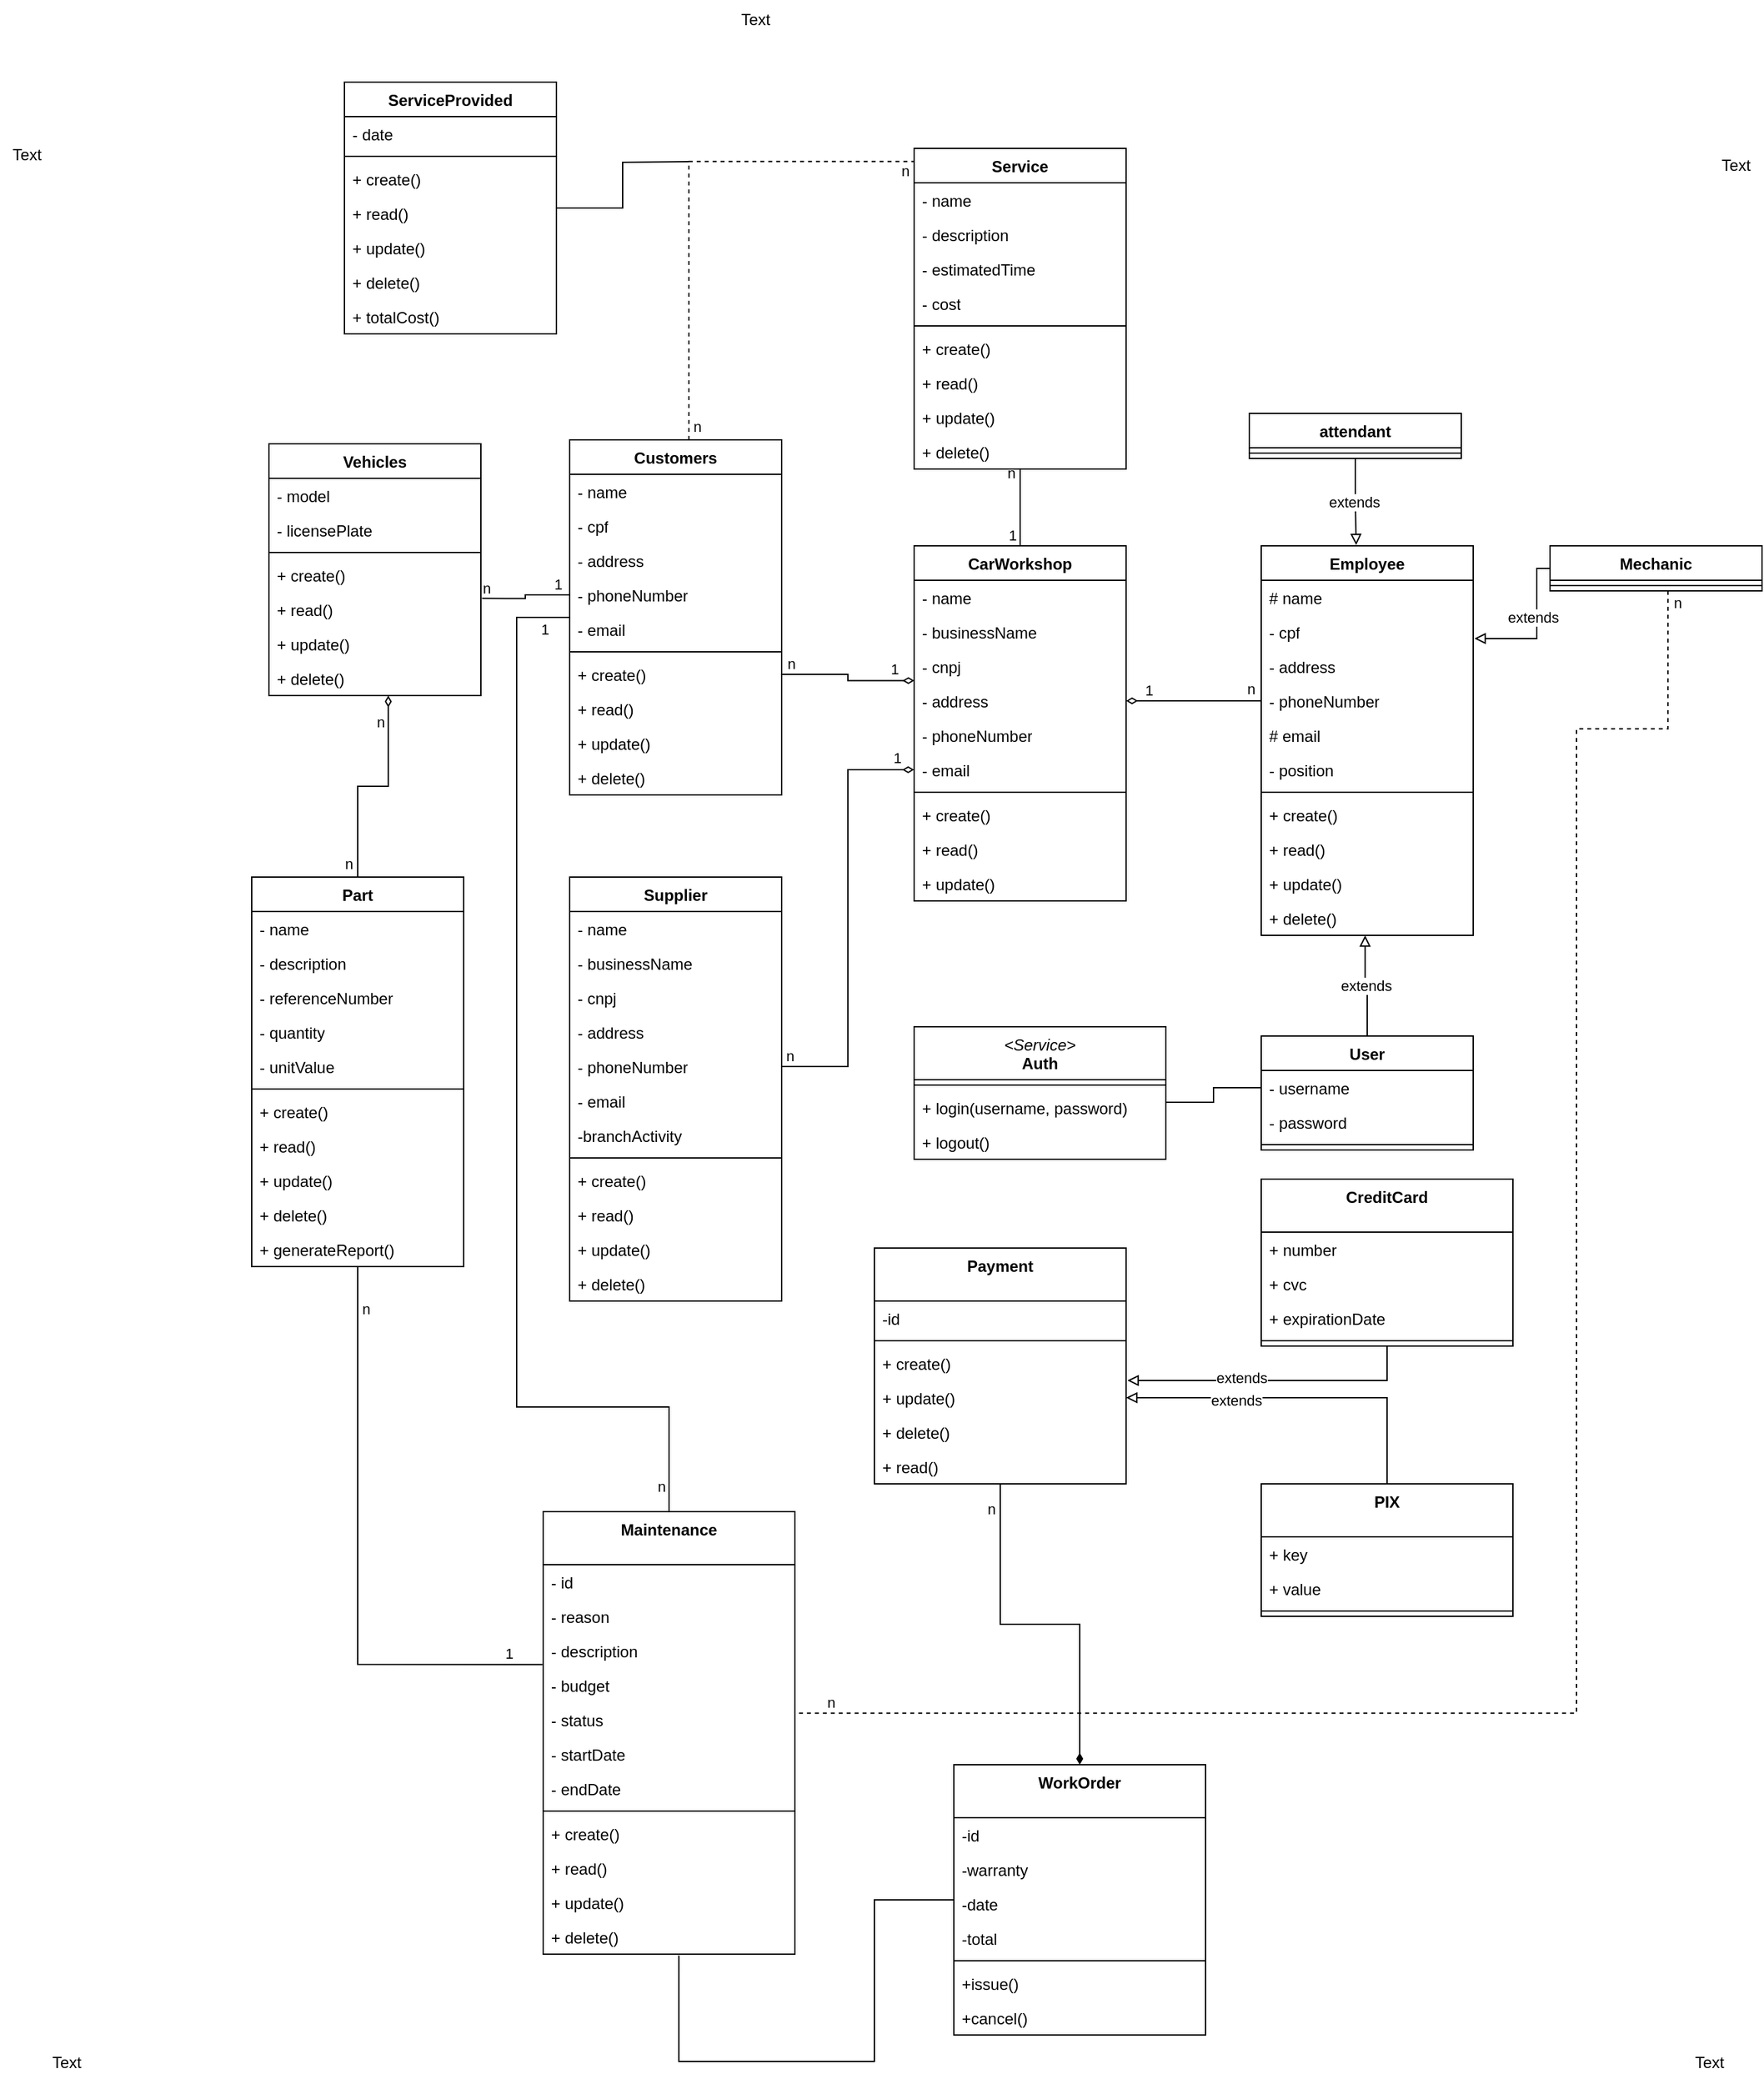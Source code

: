 <mxfile version="22.0.8" type="google">
  <diagram name="Página-1" id="U-U_8se6vaRIS7Wkg29y">
    <mxGraphModel grid="1" page="1" gridSize="10" guides="1" tooltips="1" connect="1" arrows="1" fold="1" pageScale="1" pageWidth="827" pageHeight="1169" math="0" shadow="0">
      <root>
        <mxCell id="0" />
        <mxCell id="1" parent="0" />
        <mxCell id="VLeMDe858-DH9epRAXmv-9" value="CarWorkshop" style="swimlane;fontStyle=1;align=center;verticalAlign=top;childLayout=stackLayout;horizontal=1;startSize=26;horizontalStack=0;resizeParent=1;resizeParentMax=0;resizeLast=0;collapsible=1;marginBottom=0;whiteSpace=wrap;html=1;" vertex="1" parent="1">
          <mxGeometry x="1000" y="440" width="160" height="268" as="geometry" />
        </mxCell>
        <mxCell id="VLeMDe858-DH9epRAXmv-16" value="- name" style="text;strokeColor=none;fillColor=none;align=left;verticalAlign=top;spacingLeft=4;spacingRight=4;overflow=hidden;rotatable=0;points=[[0,0.5],[1,0.5]];portConstraint=eastwest;whiteSpace=wrap;html=1;" vertex="1" parent="VLeMDe858-DH9epRAXmv-9">
          <mxGeometry y="26" width="160" height="26" as="geometry" />
        </mxCell>
        <mxCell id="VLeMDe858-DH9epRAXmv-19" value="- &lt;span lang=&quot;en&quot; class=&quot;HwtZe&quot;&gt;&lt;/span&gt;businessName" style="text;strokeColor=none;fillColor=none;align=left;verticalAlign=top;spacingLeft=4;spacingRight=4;overflow=hidden;rotatable=0;points=[[0,0.5],[1,0.5]];portConstraint=eastwest;whiteSpace=wrap;html=1;" vertex="1" parent="VLeMDe858-DH9epRAXmv-9">
          <mxGeometry y="52" width="160" height="26" as="geometry" />
        </mxCell>
        <mxCell id="VLeMDe858-DH9epRAXmv-10" value="- cnpj" style="text;strokeColor=none;fillColor=none;align=left;verticalAlign=top;spacingLeft=4;spacingRight=4;overflow=hidden;rotatable=0;points=[[0,0.5],[1,0.5]];portConstraint=eastwest;whiteSpace=wrap;html=1;" vertex="1" parent="VLeMDe858-DH9epRAXmv-9">
          <mxGeometry y="78" width="160" height="26" as="geometry" />
        </mxCell>
        <mxCell id="VLeMDe858-DH9epRAXmv-20" value="&lt;div&gt;- address&lt;br&gt;&lt;/div&gt;" style="text;strokeColor=none;fillColor=none;align=left;verticalAlign=top;spacingLeft=4;spacingRight=4;overflow=hidden;rotatable=0;points=[[0,0.5],[1,0.5]];portConstraint=eastwest;whiteSpace=wrap;html=1;" vertex="1" parent="VLeMDe858-DH9epRAXmv-9">
          <mxGeometry y="104" width="160" height="26" as="geometry" />
        </mxCell>
        <mxCell id="VLeMDe858-DH9epRAXmv-21" value="&lt;div&gt;- phoneNumber&lt;br&gt;&lt;/div&gt;" style="text;strokeColor=none;fillColor=none;align=left;verticalAlign=top;spacingLeft=4;spacingRight=4;overflow=hidden;rotatable=0;points=[[0,0.5],[1,0.5]];portConstraint=eastwest;whiteSpace=wrap;html=1;" vertex="1" parent="VLeMDe858-DH9epRAXmv-9">
          <mxGeometry y="130" width="160" height="26" as="geometry" />
        </mxCell>
        <mxCell id="VLeMDe858-DH9epRAXmv-22" value="&lt;div&gt;- email&lt;/div&gt;" style="text;strokeColor=none;fillColor=none;align=left;verticalAlign=top;spacingLeft=4;spacingRight=4;overflow=hidden;rotatable=0;points=[[0,0.5],[1,0.5]];portConstraint=eastwest;whiteSpace=wrap;html=1;" vertex="1" parent="VLeMDe858-DH9epRAXmv-9">
          <mxGeometry y="156" width="160" height="26" as="geometry" />
        </mxCell>
        <mxCell id="VLeMDe858-DH9epRAXmv-11" value="" style="line;strokeWidth=1;fillColor=none;align=left;verticalAlign=middle;spacingTop=-1;spacingLeft=3;spacingRight=3;rotatable=0;labelPosition=right;points=[];portConstraint=eastwest;strokeColor=inherit;" vertex="1" parent="VLeMDe858-DH9epRAXmv-9">
          <mxGeometry y="182" width="160" height="8" as="geometry" />
        </mxCell>
        <mxCell id="VLeMDe858-DH9epRAXmv-12" value="+ create()" style="text;strokeColor=none;fillColor=none;align=left;verticalAlign=top;spacingLeft=4;spacingRight=4;overflow=hidden;rotatable=0;points=[[0,0.5],[1,0.5]];portConstraint=eastwest;whiteSpace=wrap;html=1;" vertex="1" parent="VLeMDe858-DH9epRAXmv-9">
          <mxGeometry y="190" width="160" height="26" as="geometry" />
        </mxCell>
        <mxCell id="VLeMDe858-DH9epRAXmv-24" value="+ read()" style="text;strokeColor=none;fillColor=none;align=left;verticalAlign=top;spacingLeft=4;spacingRight=4;overflow=hidden;rotatable=0;points=[[0,0.5],[1,0.5]];portConstraint=eastwest;whiteSpace=wrap;html=1;" vertex="1" parent="VLeMDe858-DH9epRAXmv-9">
          <mxGeometry y="216" width="160" height="26" as="geometry" />
        </mxCell>
        <mxCell id="VLeMDe858-DH9epRAXmv-23" value="+ update()" style="text;strokeColor=none;fillColor=none;align=left;verticalAlign=top;spacingLeft=4;spacingRight=4;overflow=hidden;rotatable=0;points=[[0,0.5],[1,0.5]];portConstraint=eastwest;whiteSpace=wrap;html=1;" vertex="1" parent="VLeMDe858-DH9epRAXmv-9">
          <mxGeometry y="242" width="160" height="26" as="geometry" />
        </mxCell>
        <mxCell id="VLeMDe858-DH9epRAXmv-25" value="Employee" style="swimlane;fontStyle=1;align=center;verticalAlign=top;childLayout=stackLayout;horizontal=1;startSize=26;horizontalStack=0;resizeParent=1;resizeParentMax=0;resizeLast=0;collapsible=1;marginBottom=0;whiteSpace=wrap;html=1;" vertex="1" parent="1">
          <mxGeometry x="1262" y="440" width="160" height="294" as="geometry" />
        </mxCell>
        <mxCell id="VLeMDe858-DH9epRAXmv-26" value="# name" style="text;strokeColor=none;fillColor=none;align=left;verticalAlign=top;spacingLeft=4;spacingRight=4;overflow=hidden;rotatable=0;points=[[0,0.5],[1,0.5]];portConstraint=eastwest;whiteSpace=wrap;html=1;" vertex="1" parent="VLeMDe858-DH9epRAXmv-25">
          <mxGeometry y="26" width="160" height="26" as="geometry" />
        </mxCell>
        <mxCell id="VLeMDe858-DH9epRAXmv-28" value="- cpf" style="text;strokeColor=none;fillColor=none;align=left;verticalAlign=top;spacingLeft=4;spacingRight=4;overflow=hidden;rotatable=0;points=[[0,0.5],[1,0.5]];portConstraint=eastwest;whiteSpace=wrap;html=1;" vertex="1" parent="VLeMDe858-DH9epRAXmv-25">
          <mxGeometry y="52" width="160" height="26" as="geometry" />
        </mxCell>
        <mxCell id="VLeMDe858-DH9epRAXmv-29" value="&lt;div&gt;- address&lt;br&gt;&lt;/div&gt;" style="text;strokeColor=none;fillColor=none;align=left;verticalAlign=top;spacingLeft=4;spacingRight=4;overflow=hidden;rotatable=0;points=[[0,0.5],[1,0.5]];portConstraint=eastwest;whiteSpace=wrap;html=1;" vertex="1" parent="VLeMDe858-DH9epRAXmv-25">
          <mxGeometry y="78" width="160" height="26" as="geometry" />
        </mxCell>
        <mxCell id="VLeMDe858-DH9epRAXmv-30" value="&lt;div&gt;- phoneNumber&lt;br&gt;&lt;/div&gt;" style="text;strokeColor=none;fillColor=none;align=left;verticalAlign=top;spacingLeft=4;spacingRight=4;overflow=hidden;rotatable=0;points=[[0,0.5],[1,0.5]];portConstraint=eastwest;whiteSpace=wrap;html=1;" vertex="1" parent="VLeMDe858-DH9epRAXmv-25">
          <mxGeometry y="104" width="160" height="26" as="geometry" />
        </mxCell>
        <mxCell id="VLeMDe858-DH9epRAXmv-31" value="&lt;div&gt;# email&lt;/div&gt;" style="text;strokeColor=none;fillColor=none;align=left;verticalAlign=top;spacingLeft=4;spacingRight=4;overflow=hidden;rotatable=0;points=[[0,0.5],[1,0.5]];portConstraint=eastwest;whiteSpace=wrap;html=1;" vertex="1" parent="VLeMDe858-DH9epRAXmv-25">
          <mxGeometry y="130" width="160" height="26" as="geometry" />
        </mxCell>
        <mxCell id="VLeMDe858-DH9epRAXmv-48" value="&lt;div&gt;- position&lt;/div&gt;" style="text;strokeColor=none;fillColor=none;align=left;verticalAlign=top;spacingLeft=4;spacingRight=4;overflow=hidden;rotatable=0;points=[[0,0.5],[1,0.5]];portConstraint=eastwest;whiteSpace=wrap;html=1;" vertex="1" parent="VLeMDe858-DH9epRAXmv-25">
          <mxGeometry y="156" width="160" height="26" as="geometry" />
        </mxCell>
        <mxCell id="VLeMDe858-DH9epRAXmv-32" value="" style="line;strokeWidth=1;fillColor=none;align=left;verticalAlign=middle;spacingTop=-1;spacingLeft=3;spacingRight=3;rotatable=0;labelPosition=right;points=[];portConstraint=eastwest;strokeColor=inherit;" vertex="1" parent="VLeMDe858-DH9epRAXmv-25">
          <mxGeometry y="182" width="160" height="8" as="geometry" />
        </mxCell>
        <mxCell id="VLeMDe858-DH9epRAXmv-33" value="+ create()" style="text;strokeColor=none;fillColor=none;align=left;verticalAlign=top;spacingLeft=4;spacingRight=4;overflow=hidden;rotatable=0;points=[[0,0.5],[1,0.5]];portConstraint=eastwest;whiteSpace=wrap;html=1;" vertex="1" parent="VLeMDe858-DH9epRAXmv-25">
          <mxGeometry y="190" width="160" height="26" as="geometry" />
        </mxCell>
        <mxCell id="VLeMDe858-DH9epRAXmv-35" value="+ read()" style="text;strokeColor=none;fillColor=none;align=left;verticalAlign=top;spacingLeft=4;spacingRight=4;overflow=hidden;rotatable=0;points=[[0,0.5],[1,0.5]];portConstraint=eastwest;whiteSpace=wrap;html=1;" vertex="1" parent="VLeMDe858-DH9epRAXmv-25">
          <mxGeometry y="216" width="160" height="26" as="geometry" />
        </mxCell>
        <mxCell id="VLeMDe858-DH9epRAXmv-34" value="+ update()" style="text;strokeColor=none;fillColor=none;align=left;verticalAlign=top;spacingLeft=4;spacingRight=4;overflow=hidden;rotatable=0;points=[[0,0.5],[1,0.5]];portConstraint=eastwest;whiteSpace=wrap;html=1;" vertex="1" parent="VLeMDe858-DH9epRAXmv-25">
          <mxGeometry y="242" width="160" height="26" as="geometry" />
        </mxCell>
        <mxCell id="VLeMDe858-DH9epRAXmv-36" value="+ delete()" style="text;strokeColor=none;fillColor=none;align=left;verticalAlign=top;spacingLeft=4;spacingRight=4;overflow=hidden;rotatable=0;points=[[0,0.5],[1,0.5]];portConstraint=eastwest;whiteSpace=wrap;html=1;" vertex="1" parent="VLeMDe858-DH9epRAXmv-25">
          <mxGeometry y="268" width="160" height="26" as="geometry" />
        </mxCell>
        <mxCell id="VLeMDe858-DH9epRAXmv-37" value="User" style="swimlane;fontStyle=1;align=center;verticalAlign=top;childLayout=stackLayout;horizontal=1;startSize=26;horizontalStack=0;resizeParent=1;resizeParentMax=0;resizeLast=0;collapsible=1;marginBottom=0;whiteSpace=wrap;html=1;" vertex="1" parent="1">
          <mxGeometry x="1262" y="810" width="160" height="86" as="geometry" />
        </mxCell>
        <mxCell id="VLeMDe858-DH9epRAXmv-38" value="- username" style="text;strokeColor=none;fillColor=none;align=left;verticalAlign=top;spacingLeft=4;spacingRight=4;overflow=hidden;rotatable=0;points=[[0,0.5],[1,0.5]];portConstraint=eastwest;whiteSpace=wrap;html=1;" vertex="1" parent="VLeMDe858-DH9epRAXmv-37">
          <mxGeometry y="26" width="160" height="26" as="geometry" />
        </mxCell>
        <mxCell id="VLeMDe858-DH9epRAXmv-49" value="&lt;div&gt;- password&lt;/div&gt;" style="text;strokeColor=none;fillColor=none;align=left;verticalAlign=top;spacingLeft=4;spacingRight=4;overflow=hidden;rotatable=0;points=[[0,0.5],[1,0.5]];portConstraint=eastwest;whiteSpace=wrap;html=1;" vertex="1" parent="VLeMDe858-DH9epRAXmv-37">
          <mxGeometry y="52" width="160" height="26" as="geometry" />
        </mxCell>
        <mxCell id="VLeMDe858-DH9epRAXmv-43" value="" style="line;strokeWidth=1;fillColor=none;align=left;verticalAlign=middle;spacingTop=-1;spacingLeft=3;spacingRight=3;rotatable=0;labelPosition=right;points=[];portConstraint=eastwest;strokeColor=inherit;" vertex="1" parent="VLeMDe858-DH9epRAXmv-37">
          <mxGeometry y="78" width="160" height="8" as="geometry" />
        </mxCell>
        <mxCell id="VLeMDe858-DH9epRAXmv-50" value="&lt;div&gt;&lt;i style=&quot;font-weight: normal;&quot;&gt;&amp;lt;Service&amp;gt;&lt;/i&gt;&lt;br&gt;&lt;/div&gt;&lt;div&gt;Auth&lt;/div&gt;" style="swimlane;fontStyle=1;align=center;verticalAlign=top;childLayout=stackLayout;horizontal=1;startSize=40;horizontalStack=0;resizeParent=1;resizeParentMax=0;resizeLast=0;collapsible=1;marginBottom=0;whiteSpace=wrap;html=1;" vertex="1" parent="1">
          <mxGeometry x="1000" y="803" width="190" height="100" as="geometry" />
        </mxCell>
        <mxCell id="VLeMDe858-DH9epRAXmv-54" value="" style="line;strokeWidth=1;fillColor=none;align=left;verticalAlign=middle;spacingTop=-1;spacingLeft=3;spacingRight=3;rotatable=0;labelPosition=right;points=[];portConstraint=eastwest;strokeColor=inherit;" vertex="1" parent="VLeMDe858-DH9epRAXmv-50">
          <mxGeometry y="40" width="190" height="8" as="geometry" />
        </mxCell>
        <mxCell id="VLeMDe858-DH9epRAXmv-55" value="+ login(username, password)" style="text;strokeColor=none;fillColor=none;align=left;verticalAlign=top;spacingLeft=4;spacingRight=4;overflow=hidden;rotatable=0;points=[[0,0.5],[1,0.5]];portConstraint=eastwest;whiteSpace=wrap;html=1;" vertex="1" parent="VLeMDe858-DH9epRAXmv-50">
          <mxGeometry y="48" width="190" height="26" as="geometry" />
        </mxCell>
        <mxCell id="VLeMDe858-DH9epRAXmv-56" value="+ logout()" style="text;strokeColor=none;fillColor=none;align=left;verticalAlign=top;spacingLeft=4;spacingRight=4;overflow=hidden;rotatable=0;points=[[0,0.5],[1,0.5]];portConstraint=eastwest;whiteSpace=wrap;html=1;" vertex="1" parent="VLeMDe858-DH9epRAXmv-50">
          <mxGeometry y="74" width="190" height="26" as="geometry" />
        </mxCell>
        <mxCell id="VLeMDe858-DH9epRAXmv-60" style="edgeStyle=orthogonalEdgeStyle;rounded=0;orthogonalLoop=1;jettySize=auto;html=1;entryX=0.49;entryY=1;entryDx=0;entryDy=0;entryPerimeter=0;endArrow=block;endFill=0;" edge="1" parent="1" source="VLeMDe858-DH9epRAXmv-37" target="VLeMDe858-DH9epRAXmv-36">
          <mxGeometry relative="1" as="geometry" />
        </mxCell>
        <mxCell id="VLeMDe858-DH9epRAXmv-82" value="extends" style="edgeLabel;html=1;align=center;verticalAlign=middle;resizable=0;points=[];" connectable="0" vertex="1" parent="VLeMDe858-DH9epRAXmv-60">
          <mxGeometry x="0.005" relative="1" as="geometry">
            <mxPoint as="offset" />
          </mxGeometry>
        </mxCell>
        <mxCell id="VLeMDe858-DH9epRAXmv-61" style="edgeStyle=orthogonalEdgeStyle;rounded=0;orthogonalLoop=1;jettySize=auto;html=1;entryX=1;entryY=0.5;entryDx=0;entryDy=0;endArrow=diamondThin;endFill=0;" edge="1" parent="1" source="VLeMDe858-DH9epRAXmv-30" target="VLeMDe858-DH9epRAXmv-20">
          <mxGeometry relative="1" as="geometry" />
        </mxCell>
        <mxCell id="VLeMDe858-DH9epRAXmv-65" value="1" style="edgeLabel;html=1;align=center;verticalAlign=middle;resizable=0;points=[];" connectable="0" vertex="1" parent="VLeMDe858-DH9epRAXmv-61">
          <mxGeometry x="0.678" y="-1" relative="1" as="geometry">
            <mxPoint y="-7" as="offset" />
          </mxGeometry>
        </mxCell>
        <mxCell id="VLeMDe858-DH9epRAXmv-66" value="n" style="edgeLabel;html=1;align=center;verticalAlign=middle;resizable=0;points=[];" connectable="0" vertex="1" parent="VLeMDe858-DH9epRAXmv-61">
          <mxGeometry x="-0.835" y="1" relative="1" as="geometry">
            <mxPoint y="-10" as="offset" />
          </mxGeometry>
        </mxCell>
        <mxCell id="VLeMDe858-DH9epRAXmv-68" style="edgeStyle=orthogonalEdgeStyle;rounded=0;orthogonalLoop=1;jettySize=auto;html=1;entryX=0;entryY=0.5;entryDx=0;entryDy=0;endArrow=none;endFill=0;" edge="1" parent="1" source="VLeMDe858-DH9epRAXmv-54" target="VLeMDe858-DH9epRAXmv-38">
          <mxGeometry relative="1" as="geometry">
            <Array as="points">
              <mxPoint x="1190" y="860" />
              <mxPoint x="1226" y="860" />
              <mxPoint x="1226" y="849" />
            </Array>
          </mxGeometry>
        </mxCell>
        <mxCell id="Wbg5my5q4M3n6_a3gFR6-23" style="edgeStyle=orthogonalEdgeStyle;rounded=0;orthogonalLoop=1;jettySize=auto;html=1;entryX=0.5;entryY=0;entryDx=0;entryDy=0;startArrow=none;startFill=0;endArrow=none;endFill=0;" edge="1" parent="1" source="VLeMDe858-DH9epRAXmv-70" target="Wbg5my5q4M3n6_a3gFR6-1">
          <mxGeometry relative="1" as="geometry">
            <Array as="points">
              <mxPoint x="700" y="494" />
              <mxPoint x="700" y="1090" />
              <mxPoint x="815" y="1090" />
            </Array>
          </mxGeometry>
        </mxCell>
        <mxCell id="Wbg5my5q4M3n6_a3gFR6-24" value="1" style="edgeLabel;html=1;align=center;verticalAlign=middle;resizable=0;points=[];" connectable="0" vertex="1" parent="Wbg5my5q4M3n6_a3gFR6-23">
          <mxGeometry x="-0.953" y="1" relative="1" as="geometry">
            <mxPoint y="8" as="offset" />
          </mxGeometry>
        </mxCell>
        <mxCell id="Wbg5my5q4M3n6_a3gFR6-25" value="n" style="edgeLabel;html=1;align=center;verticalAlign=middle;resizable=0;points=[];" connectable="0" vertex="1" parent="Wbg5my5q4M3n6_a3gFR6-23">
          <mxGeometry x="0.954" y="1" relative="1" as="geometry">
            <mxPoint x="-7" as="offset" />
          </mxGeometry>
        </mxCell>
        <mxCell id="VLeMDe858-DH9epRAXmv-70" value="Customers" style="swimlane;fontStyle=1;align=center;verticalAlign=top;childLayout=stackLayout;horizontal=1;startSize=26;horizontalStack=0;resizeParent=1;resizeParentMax=0;resizeLast=0;collapsible=1;marginBottom=0;whiteSpace=wrap;html=1;" vertex="1" parent="1">
          <mxGeometry x="740" y="360" width="160" height="268" as="geometry" />
        </mxCell>
        <mxCell id="VLeMDe858-DH9epRAXmv-71" value="- name" style="text;strokeColor=none;fillColor=none;align=left;verticalAlign=top;spacingLeft=4;spacingRight=4;overflow=hidden;rotatable=0;points=[[0,0.5],[1,0.5]];portConstraint=eastwest;whiteSpace=wrap;html=1;" vertex="1" parent="VLeMDe858-DH9epRAXmv-70">
          <mxGeometry y="26" width="160" height="26" as="geometry" />
        </mxCell>
        <mxCell id="VLeMDe858-DH9epRAXmv-72" value="- cpf" style="text;strokeColor=none;fillColor=none;align=left;verticalAlign=top;spacingLeft=4;spacingRight=4;overflow=hidden;rotatable=0;points=[[0,0.5],[1,0.5]];portConstraint=eastwest;whiteSpace=wrap;html=1;" vertex="1" parent="VLeMDe858-DH9epRAXmv-70">
          <mxGeometry y="52" width="160" height="26" as="geometry" />
        </mxCell>
        <mxCell id="VLeMDe858-DH9epRAXmv-73" value="&lt;div&gt;- address&lt;br&gt;&lt;/div&gt;" style="text;strokeColor=none;fillColor=none;align=left;verticalAlign=top;spacingLeft=4;spacingRight=4;overflow=hidden;rotatable=0;points=[[0,0.5],[1,0.5]];portConstraint=eastwest;whiteSpace=wrap;html=1;" vertex="1" parent="VLeMDe858-DH9epRAXmv-70">
          <mxGeometry y="78" width="160" height="26" as="geometry" />
        </mxCell>
        <mxCell id="VLeMDe858-DH9epRAXmv-74" value="&lt;div&gt;- phoneNumber&lt;br&gt;&lt;/div&gt;" style="text;strokeColor=none;fillColor=none;align=left;verticalAlign=top;spacingLeft=4;spacingRight=4;overflow=hidden;rotatable=0;points=[[0,0.5],[1,0.5]];portConstraint=eastwest;whiteSpace=wrap;html=1;" vertex="1" parent="VLeMDe858-DH9epRAXmv-70">
          <mxGeometry y="104" width="160" height="26" as="geometry" />
        </mxCell>
        <mxCell id="VLeMDe858-DH9epRAXmv-75" value="&lt;div&gt;- email&lt;/div&gt;" style="text;strokeColor=none;fillColor=none;align=left;verticalAlign=top;spacingLeft=4;spacingRight=4;overflow=hidden;rotatable=0;points=[[0,0.5],[1,0.5]];portConstraint=eastwest;whiteSpace=wrap;html=1;" vertex="1" parent="VLeMDe858-DH9epRAXmv-70">
          <mxGeometry y="130" width="160" height="26" as="geometry" />
        </mxCell>
        <mxCell id="VLeMDe858-DH9epRAXmv-77" value="" style="line;strokeWidth=1;fillColor=none;align=left;verticalAlign=middle;spacingTop=-1;spacingLeft=3;spacingRight=3;rotatable=0;labelPosition=right;points=[];portConstraint=eastwest;strokeColor=inherit;" vertex="1" parent="VLeMDe858-DH9epRAXmv-70">
          <mxGeometry y="156" width="160" height="8" as="geometry" />
        </mxCell>
        <mxCell id="VLeMDe858-DH9epRAXmv-78" value="+ create()" style="text;strokeColor=none;fillColor=none;align=left;verticalAlign=top;spacingLeft=4;spacingRight=4;overflow=hidden;rotatable=0;points=[[0,0.5],[1,0.5]];portConstraint=eastwest;whiteSpace=wrap;html=1;" vertex="1" parent="VLeMDe858-DH9epRAXmv-70">
          <mxGeometry y="164" width="160" height="26" as="geometry" />
        </mxCell>
        <mxCell id="VLeMDe858-DH9epRAXmv-79" value="+ read()" style="text;strokeColor=none;fillColor=none;align=left;verticalAlign=top;spacingLeft=4;spacingRight=4;overflow=hidden;rotatable=0;points=[[0,0.5],[1,0.5]];portConstraint=eastwest;whiteSpace=wrap;html=1;" vertex="1" parent="VLeMDe858-DH9epRAXmv-70">
          <mxGeometry y="190" width="160" height="26" as="geometry" />
        </mxCell>
        <mxCell id="VLeMDe858-DH9epRAXmv-80" value="+ update()" style="text;strokeColor=none;fillColor=none;align=left;verticalAlign=top;spacingLeft=4;spacingRight=4;overflow=hidden;rotatable=0;points=[[0,0.5],[1,0.5]];portConstraint=eastwest;whiteSpace=wrap;html=1;" vertex="1" parent="VLeMDe858-DH9epRAXmv-70">
          <mxGeometry y="216" width="160" height="26" as="geometry" />
        </mxCell>
        <mxCell id="VLeMDe858-DH9epRAXmv-81" value="+ delete()" style="text;strokeColor=none;fillColor=none;align=left;verticalAlign=top;spacingLeft=4;spacingRight=4;overflow=hidden;rotatable=0;points=[[0,0.5],[1,0.5]];portConstraint=eastwest;whiteSpace=wrap;html=1;" vertex="1" parent="VLeMDe858-DH9epRAXmv-70">
          <mxGeometry y="242" width="160" height="26" as="geometry" />
        </mxCell>
        <mxCell id="VLeMDe858-DH9epRAXmv-116" value="Supplier" style="swimlane;fontStyle=1;align=center;verticalAlign=top;childLayout=stackLayout;horizontal=1;startSize=26;horizontalStack=0;resizeParent=1;resizeParentMax=0;resizeLast=0;collapsible=1;marginBottom=0;whiteSpace=wrap;html=1;" vertex="1" parent="1">
          <mxGeometry x="740" y="690" width="160" height="320" as="geometry" />
        </mxCell>
        <mxCell id="VLeMDe858-DH9epRAXmv-117" value="- name" style="text;strokeColor=none;fillColor=none;align=left;verticalAlign=top;spacingLeft=4;spacingRight=4;overflow=hidden;rotatable=0;points=[[0,0.5],[1,0.5]];portConstraint=eastwest;whiteSpace=wrap;html=1;" vertex="1" parent="VLeMDe858-DH9epRAXmv-116">
          <mxGeometry y="26" width="160" height="26" as="geometry" />
        </mxCell>
        <mxCell id="VLeMDe858-DH9epRAXmv-118" value="- &lt;span lang=&quot;en&quot; class=&quot;HwtZe&quot;&gt;&lt;/span&gt;businessName" style="text;strokeColor=none;fillColor=none;align=left;verticalAlign=top;spacingLeft=4;spacingRight=4;overflow=hidden;rotatable=0;points=[[0,0.5],[1,0.5]];portConstraint=eastwest;whiteSpace=wrap;html=1;" vertex="1" parent="VLeMDe858-DH9epRAXmv-116">
          <mxGeometry y="52" width="160" height="26" as="geometry" />
        </mxCell>
        <mxCell id="VLeMDe858-DH9epRAXmv-119" value="- cnpj" style="text;strokeColor=none;fillColor=none;align=left;verticalAlign=top;spacingLeft=4;spacingRight=4;overflow=hidden;rotatable=0;points=[[0,0.5],[1,0.5]];portConstraint=eastwest;whiteSpace=wrap;html=1;" vertex="1" parent="VLeMDe858-DH9epRAXmv-116">
          <mxGeometry y="78" width="160" height="26" as="geometry" />
        </mxCell>
        <mxCell id="VLeMDe858-DH9epRAXmv-120" value="&lt;div&gt;- address&lt;br&gt;&lt;/div&gt;" style="text;strokeColor=none;fillColor=none;align=left;verticalAlign=top;spacingLeft=4;spacingRight=4;overflow=hidden;rotatable=0;points=[[0,0.5],[1,0.5]];portConstraint=eastwest;whiteSpace=wrap;html=1;" vertex="1" parent="VLeMDe858-DH9epRAXmv-116">
          <mxGeometry y="104" width="160" height="26" as="geometry" />
        </mxCell>
        <mxCell id="VLeMDe858-DH9epRAXmv-121" value="&lt;div&gt;- phoneNumber&lt;br&gt;&lt;/div&gt;" style="text;strokeColor=none;fillColor=none;align=left;verticalAlign=top;spacingLeft=4;spacingRight=4;overflow=hidden;rotatable=0;points=[[0,0.5],[1,0.5]];portConstraint=eastwest;whiteSpace=wrap;html=1;" vertex="1" parent="VLeMDe858-DH9epRAXmv-116">
          <mxGeometry y="130" width="160" height="26" as="geometry" />
        </mxCell>
        <mxCell id="VLeMDe858-DH9epRAXmv-122" value="&lt;div&gt;- email&lt;/div&gt;" style="text;strokeColor=none;fillColor=none;align=left;verticalAlign=top;spacingLeft=4;spacingRight=4;overflow=hidden;rotatable=0;points=[[0,0.5],[1,0.5]];portConstraint=eastwest;whiteSpace=wrap;html=1;" vertex="1" parent="VLeMDe858-DH9epRAXmv-116">
          <mxGeometry y="156" width="160" height="26" as="geometry" />
        </mxCell>
        <mxCell id="VLeMDe858-DH9epRAXmv-127" value="-branchActivity" style="text;strokeColor=none;fillColor=none;align=left;verticalAlign=top;spacingLeft=4;spacingRight=4;overflow=hidden;rotatable=0;points=[[0,0.5],[1,0.5]];portConstraint=eastwest;whiteSpace=wrap;html=1;" vertex="1" parent="VLeMDe858-DH9epRAXmv-116">
          <mxGeometry y="182" width="160" height="26" as="geometry" />
        </mxCell>
        <mxCell id="VLeMDe858-DH9epRAXmv-123" value="" style="line;strokeWidth=1;fillColor=none;align=left;verticalAlign=middle;spacingTop=-1;spacingLeft=3;spacingRight=3;rotatable=0;labelPosition=right;points=[];portConstraint=eastwest;strokeColor=inherit;" vertex="1" parent="VLeMDe858-DH9epRAXmv-116">
          <mxGeometry y="208" width="160" height="8" as="geometry" />
        </mxCell>
        <mxCell id="VLeMDe858-DH9epRAXmv-124" value="+ create()" style="text;strokeColor=none;fillColor=none;align=left;verticalAlign=top;spacingLeft=4;spacingRight=4;overflow=hidden;rotatable=0;points=[[0,0.5],[1,0.5]];portConstraint=eastwest;whiteSpace=wrap;html=1;" vertex="1" parent="VLeMDe858-DH9epRAXmv-116">
          <mxGeometry y="216" width="160" height="26" as="geometry" />
        </mxCell>
        <mxCell id="Wbg5my5q4M3n6_a3gFR6-13" value="+ read()" style="text;strokeColor=none;fillColor=none;align=left;verticalAlign=top;spacingLeft=4;spacingRight=4;overflow=hidden;rotatable=0;points=[[0,0.5],[1,0.5]];portConstraint=eastwest;whiteSpace=wrap;html=1;" vertex="1" parent="VLeMDe858-DH9epRAXmv-116">
          <mxGeometry y="242" width="160" height="26" as="geometry" />
        </mxCell>
        <mxCell id="VLeMDe858-DH9epRAXmv-125" value="+ update()" style="text;strokeColor=none;fillColor=none;align=left;verticalAlign=top;spacingLeft=4;spacingRight=4;overflow=hidden;rotatable=0;points=[[0,0.5],[1,0.5]];portConstraint=eastwest;whiteSpace=wrap;html=1;" vertex="1" parent="VLeMDe858-DH9epRAXmv-116">
          <mxGeometry y="268" width="160" height="26" as="geometry" />
        </mxCell>
        <mxCell id="Wbg5my5q4M3n6_a3gFR6-12" value="+ delete()" style="text;strokeColor=none;fillColor=none;align=left;verticalAlign=top;spacingLeft=4;spacingRight=4;overflow=hidden;rotatable=0;points=[[0,0.5],[1,0.5]];portConstraint=eastwest;whiteSpace=wrap;html=1;" vertex="1" parent="VLeMDe858-DH9epRAXmv-116">
          <mxGeometry y="294" width="160" height="26" as="geometry" />
        </mxCell>
        <mxCell id="VLeMDe858-DH9epRAXmv-128" style="edgeStyle=orthogonalEdgeStyle;rounded=0;orthogonalLoop=1;jettySize=auto;html=1;entryX=0.001;entryY=-0.088;entryDx=0;entryDy=0;entryPerimeter=0;endArrow=diamondThin;endFill=0;" edge="1" parent="1" source="VLeMDe858-DH9epRAXmv-78" target="VLeMDe858-DH9epRAXmv-20">
          <mxGeometry relative="1" as="geometry" />
        </mxCell>
        <mxCell id="VLeMDe858-DH9epRAXmv-130" value="1" style="edgeLabel;html=1;align=center;verticalAlign=middle;resizable=0;points=[];" connectable="0" vertex="1" parent="VLeMDe858-DH9epRAXmv-128">
          <mxGeometry x="0.698" y="2" relative="1" as="geometry">
            <mxPoint y="-7" as="offset" />
          </mxGeometry>
        </mxCell>
        <mxCell id="VLeMDe858-DH9epRAXmv-131" value="n" style="edgeLabel;html=1;align=center;verticalAlign=middle;resizable=0;points=[];" connectable="0" vertex="1" parent="VLeMDe858-DH9epRAXmv-128">
          <mxGeometry x="-0.867" relative="1" as="geometry">
            <mxPoint y="-8" as="offset" />
          </mxGeometry>
        </mxCell>
        <mxCell id="VLeMDe858-DH9epRAXmv-129" style="edgeStyle=orthogonalEdgeStyle;rounded=0;orthogonalLoop=1;jettySize=auto;html=1;entryX=0;entryY=0.5;entryDx=0;entryDy=0;endArrow=diamondThin;endFill=0;" edge="1" parent="1" source="VLeMDe858-DH9epRAXmv-121" target="VLeMDe858-DH9epRAXmv-22">
          <mxGeometry relative="1" as="geometry" />
        </mxCell>
        <mxCell id="VLeMDe858-DH9epRAXmv-132" value="1" style="edgeLabel;html=1;align=center;verticalAlign=middle;resizable=0;points=[];" connectable="0" vertex="1" parent="VLeMDe858-DH9epRAXmv-129">
          <mxGeometry x="0.916" y="3" relative="1" as="geometry">
            <mxPoint y="-6" as="offset" />
          </mxGeometry>
        </mxCell>
        <mxCell id="VLeMDe858-DH9epRAXmv-133" value="n" style="edgeLabel;html=1;align=center;verticalAlign=middle;resizable=0;points=[];" connectable="0" vertex="1" parent="VLeMDe858-DH9epRAXmv-129">
          <mxGeometry x="-0.936" y="3" relative="1" as="geometry">
            <mxPoint x="-5" y="-5" as="offset" />
          </mxGeometry>
        </mxCell>
        <mxCell id="VLeMDe858-DH9epRAXmv-134" value="Vehicles" style="swimlane;fontStyle=1;align=center;verticalAlign=top;childLayout=stackLayout;horizontal=1;startSize=26;horizontalStack=0;resizeParent=1;resizeParentMax=0;resizeLast=0;collapsible=1;marginBottom=0;whiteSpace=wrap;html=1;" vertex="1" parent="1">
          <mxGeometry x="513" y="363" width="160" height="190" as="geometry" />
        </mxCell>
        <mxCell id="VLeMDe858-DH9epRAXmv-135" value="- model" style="text;strokeColor=none;fillColor=none;align=left;verticalAlign=top;spacingLeft=4;spacingRight=4;overflow=hidden;rotatable=0;points=[[0,0.5],[1,0.5]];portConstraint=eastwest;whiteSpace=wrap;html=1;" vertex="1" parent="VLeMDe858-DH9epRAXmv-134">
          <mxGeometry y="26" width="160" height="26" as="geometry" />
        </mxCell>
        <mxCell id="VLeMDe858-DH9epRAXmv-136" value="- &lt;span lang=&quot;en&quot; class=&quot;HwtZe&quot;&gt;licensePlate&lt;/span&gt;" style="text;strokeColor=none;fillColor=none;align=left;verticalAlign=top;spacingLeft=4;spacingRight=4;overflow=hidden;rotatable=0;points=[[0,0.5],[1,0.5]];portConstraint=eastwest;whiteSpace=wrap;html=1;" vertex="1" parent="VLeMDe858-DH9epRAXmv-134">
          <mxGeometry y="52" width="160" height="26" as="geometry" />
        </mxCell>
        <mxCell id="VLeMDe858-DH9epRAXmv-141" value="" style="line;strokeWidth=1;fillColor=none;align=left;verticalAlign=middle;spacingTop=-1;spacingLeft=3;spacingRight=3;rotatable=0;labelPosition=right;points=[];portConstraint=eastwest;strokeColor=inherit;" vertex="1" parent="VLeMDe858-DH9epRAXmv-134">
          <mxGeometry y="78" width="160" height="8" as="geometry" />
        </mxCell>
        <mxCell id="VLeMDe858-DH9epRAXmv-142" value="+ create()" style="text;strokeColor=none;fillColor=none;align=left;verticalAlign=top;spacingLeft=4;spacingRight=4;overflow=hidden;rotatable=0;points=[[0,0.5],[1,0.5]];portConstraint=eastwest;whiteSpace=wrap;html=1;" vertex="1" parent="VLeMDe858-DH9epRAXmv-134">
          <mxGeometry y="86" width="160" height="26" as="geometry" />
        </mxCell>
        <mxCell id="VLeMDe858-DH9epRAXmv-143" value="+ read()" style="text;strokeColor=none;fillColor=none;align=left;verticalAlign=top;spacingLeft=4;spacingRight=4;overflow=hidden;rotatable=0;points=[[0,0.5],[1,0.5]];portConstraint=eastwest;whiteSpace=wrap;html=1;" vertex="1" parent="VLeMDe858-DH9epRAXmv-134">
          <mxGeometry y="112" width="160" height="26" as="geometry" />
        </mxCell>
        <mxCell id="VLeMDe858-DH9epRAXmv-144" value="+ update()" style="text;strokeColor=none;fillColor=none;align=left;verticalAlign=top;spacingLeft=4;spacingRight=4;overflow=hidden;rotatable=0;points=[[0,0.5],[1,0.5]];portConstraint=eastwest;whiteSpace=wrap;html=1;" vertex="1" parent="VLeMDe858-DH9epRAXmv-134">
          <mxGeometry y="138" width="160" height="26" as="geometry" />
        </mxCell>
        <mxCell id="VLeMDe858-DH9epRAXmv-145" value="+ delete()" style="text;strokeColor=none;fillColor=none;align=left;verticalAlign=top;spacingLeft=4;spacingRight=4;overflow=hidden;rotatable=0;points=[[0,0.5],[1,0.5]];portConstraint=eastwest;whiteSpace=wrap;html=1;" vertex="1" parent="VLeMDe858-DH9epRAXmv-134">
          <mxGeometry y="164" width="160" height="26" as="geometry" />
        </mxCell>
        <mxCell id="VLeMDe858-DH9epRAXmv-161" style="edgeStyle=orthogonalEdgeStyle;rounded=0;orthogonalLoop=1;jettySize=auto;html=1;entryX=0.563;entryY=1;entryDx=0;entryDy=0;entryPerimeter=0;endArrow=diamondThin;endFill=0;" edge="1" parent="1" source="VLeMDe858-DH9epRAXmv-146" target="VLeMDe858-DH9epRAXmv-145">
          <mxGeometry relative="1" as="geometry">
            <mxPoint x="580" y="560" as="targetPoint" />
          </mxGeometry>
        </mxCell>
        <mxCell id="VLeMDe858-DH9epRAXmv-163" value="n" style="edgeLabel;html=1;align=center;verticalAlign=middle;resizable=0;points=[];" connectable="0" vertex="1" parent="VLeMDe858-DH9epRAXmv-161">
          <mxGeometry x="0.857" y="-2" relative="1" as="geometry">
            <mxPoint x="-8" y="8" as="offset" />
          </mxGeometry>
        </mxCell>
        <mxCell id="VLeMDe858-DH9epRAXmv-164" value="n" style="edgeLabel;html=1;align=center;verticalAlign=middle;resizable=0;points=[];" connectable="0" vertex="1" parent="VLeMDe858-DH9epRAXmv-161">
          <mxGeometry x="-0.876" relative="1" as="geometry">
            <mxPoint x="-7" as="offset" />
          </mxGeometry>
        </mxCell>
        <mxCell id="VLeMDe858-DH9epRAXmv-146" value="Part" style="swimlane;fontStyle=1;align=center;verticalAlign=top;childLayout=stackLayout;horizontal=1;startSize=26;horizontalStack=0;resizeParent=1;resizeParentMax=0;resizeLast=0;collapsible=1;marginBottom=0;whiteSpace=wrap;html=1;" vertex="1" parent="1">
          <mxGeometry x="500" y="690" width="160" height="294" as="geometry" />
        </mxCell>
        <mxCell id="VLeMDe858-DH9epRAXmv-147" value="- name" style="text;strokeColor=none;fillColor=none;align=left;verticalAlign=top;spacingLeft=4;spacingRight=4;overflow=hidden;rotatable=0;points=[[0,0.5],[1,0.5]];portConstraint=eastwest;whiteSpace=wrap;html=1;" vertex="1" parent="VLeMDe858-DH9epRAXmv-146">
          <mxGeometry y="26" width="160" height="26" as="geometry" />
        </mxCell>
        <mxCell id="VLeMDe858-DH9epRAXmv-154" value="- description" style="text;strokeColor=none;fillColor=none;align=left;verticalAlign=top;spacingLeft=4;spacingRight=4;overflow=hidden;rotatable=0;points=[[0,0.5],[1,0.5]];portConstraint=eastwest;whiteSpace=wrap;html=1;" vertex="1" parent="VLeMDe858-DH9epRAXmv-146">
          <mxGeometry y="52" width="160" height="26" as="geometry" />
        </mxCell>
        <mxCell id="VLeMDe858-DH9epRAXmv-148" value="- referenceNumber" style="text;strokeColor=none;fillColor=none;align=left;verticalAlign=top;spacingLeft=4;spacingRight=4;overflow=hidden;rotatable=0;points=[[0,0.5],[1,0.5]];portConstraint=eastwest;whiteSpace=wrap;html=1;" vertex="1" parent="VLeMDe858-DH9epRAXmv-146">
          <mxGeometry y="78" width="160" height="26" as="geometry" />
        </mxCell>
        <mxCell id="VLeMDe858-DH9epRAXmv-155" value="- quantity" style="text;strokeColor=none;fillColor=none;align=left;verticalAlign=top;spacingLeft=4;spacingRight=4;overflow=hidden;rotatable=0;points=[[0,0.5],[1,0.5]];portConstraint=eastwest;whiteSpace=wrap;html=1;" vertex="1" parent="VLeMDe858-DH9epRAXmv-146">
          <mxGeometry y="104" width="160" height="26" as="geometry" />
        </mxCell>
        <mxCell id="VLeMDe858-DH9epRAXmv-156" value="- &lt;span lang=&quot;en&quot; class=&quot;HwtZe&quot;&gt;unitValue&lt;/span&gt;" style="text;strokeColor=none;fillColor=none;align=left;verticalAlign=top;spacingLeft=4;spacingRight=4;overflow=hidden;rotatable=0;points=[[0,0.5],[1,0.5]];portConstraint=eastwest;whiteSpace=wrap;html=1;" vertex="1" parent="VLeMDe858-DH9epRAXmv-146">
          <mxGeometry y="130" width="160" height="26" as="geometry" />
        </mxCell>
        <mxCell id="VLeMDe858-DH9epRAXmv-149" value="" style="line;strokeWidth=1;fillColor=none;align=left;verticalAlign=middle;spacingTop=-1;spacingLeft=3;spacingRight=3;rotatable=0;labelPosition=right;points=[];portConstraint=eastwest;strokeColor=inherit;" vertex="1" parent="VLeMDe858-DH9epRAXmv-146">
          <mxGeometry y="156" width="160" height="8" as="geometry" />
        </mxCell>
        <mxCell id="VLeMDe858-DH9epRAXmv-150" value="+ create()" style="text;strokeColor=none;fillColor=none;align=left;verticalAlign=top;spacingLeft=4;spacingRight=4;overflow=hidden;rotatable=0;points=[[0,0.5],[1,0.5]];portConstraint=eastwest;whiteSpace=wrap;html=1;" vertex="1" parent="VLeMDe858-DH9epRAXmv-146">
          <mxGeometry y="164" width="160" height="26" as="geometry" />
        </mxCell>
        <mxCell id="VLeMDe858-DH9epRAXmv-151" value="+ read()" style="text;strokeColor=none;fillColor=none;align=left;verticalAlign=top;spacingLeft=4;spacingRight=4;overflow=hidden;rotatable=0;points=[[0,0.5],[1,0.5]];portConstraint=eastwest;whiteSpace=wrap;html=1;" vertex="1" parent="VLeMDe858-DH9epRAXmv-146">
          <mxGeometry y="190" width="160" height="26" as="geometry" />
        </mxCell>
        <mxCell id="VLeMDe858-DH9epRAXmv-152" value="+ update()" style="text;strokeColor=none;fillColor=none;align=left;verticalAlign=top;spacingLeft=4;spacingRight=4;overflow=hidden;rotatable=0;points=[[0,0.5],[1,0.5]];portConstraint=eastwest;whiteSpace=wrap;html=1;" vertex="1" parent="VLeMDe858-DH9epRAXmv-146">
          <mxGeometry y="216" width="160" height="26" as="geometry" />
        </mxCell>
        <mxCell id="VLeMDe858-DH9epRAXmv-153" value="+ delete()" style="text;strokeColor=none;fillColor=none;align=left;verticalAlign=top;spacingLeft=4;spacingRight=4;overflow=hidden;rotatable=0;points=[[0,0.5],[1,0.5]];portConstraint=eastwest;whiteSpace=wrap;html=1;" vertex="1" parent="VLeMDe858-DH9epRAXmv-146">
          <mxGeometry y="242" width="160" height="26" as="geometry" />
        </mxCell>
        <mxCell id="VLeMDe858-DH9epRAXmv-169" value="+ generateReport()" style="text;strokeColor=none;fillColor=none;align=left;verticalAlign=top;spacingLeft=4;spacingRight=4;overflow=hidden;rotatable=0;points=[[0,0.5],[1,0.5]];portConstraint=eastwest;whiteSpace=wrap;html=1;" vertex="1" parent="VLeMDe858-DH9epRAXmv-146">
          <mxGeometry y="268" width="160" height="26" as="geometry" />
        </mxCell>
        <mxCell id="VLeMDe858-DH9epRAXmv-166" style="edgeStyle=orthogonalEdgeStyle;rounded=0;orthogonalLoop=1;jettySize=auto;html=1;entryX=1.005;entryY=0.18;entryDx=0;entryDy=0;entryPerimeter=0;endArrow=none;endFill=0;" edge="1" parent="1" source="VLeMDe858-DH9epRAXmv-74" target="VLeMDe858-DH9epRAXmv-143">
          <mxGeometry relative="1" as="geometry" />
        </mxCell>
        <mxCell id="VLeMDe858-DH9epRAXmv-167" value="1" style="edgeLabel;html=1;align=center;verticalAlign=middle;resizable=0;points=[];" connectable="0" vertex="1" parent="VLeMDe858-DH9epRAXmv-166">
          <mxGeometry x="-0.739" y="-1" relative="1" as="geometry">
            <mxPoint y="-7" as="offset" />
          </mxGeometry>
        </mxCell>
        <mxCell id="VLeMDe858-DH9epRAXmv-168" value="n" style="edgeLabel;html=1;align=center;verticalAlign=middle;resizable=0;points=[];" connectable="0" vertex="1" parent="VLeMDe858-DH9epRAXmv-166">
          <mxGeometry x="0.751" y="-1" relative="1" as="geometry">
            <mxPoint x="-5" y="-7" as="offset" />
          </mxGeometry>
        </mxCell>
        <mxCell id="VLeMDe858-DH9epRAXmv-182" style="edgeStyle=orthogonalEdgeStyle;rounded=0;orthogonalLoop=1;jettySize=auto;html=1;entryX=0.5;entryY=0;entryDx=0;entryDy=0;endArrow=none;endFill=0;" edge="1" parent="1" source="VLeMDe858-DH9epRAXmv-170" target="VLeMDe858-DH9epRAXmv-9">
          <mxGeometry relative="1" as="geometry" />
        </mxCell>
        <mxCell id="VLeMDe858-DH9epRAXmv-183" value="1" style="edgeLabel;html=1;align=center;verticalAlign=middle;resizable=0;points=[];" connectable="0" vertex="1" parent="VLeMDe858-DH9epRAXmv-182">
          <mxGeometry x="0.642" y="-1" relative="1" as="geometry">
            <mxPoint x="-5" y="2" as="offset" />
          </mxGeometry>
        </mxCell>
        <mxCell id="VLeMDe858-DH9epRAXmv-184" value="n" style="edgeLabel;html=1;align=center;verticalAlign=middle;resizable=0;points=[];" connectable="0" vertex="1" parent="VLeMDe858-DH9epRAXmv-182">
          <mxGeometry x="-0.717" y="2" relative="1" as="geometry">
            <mxPoint x="-9" y="-5" as="offset" />
          </mxGeometry>
        </mxCell>
        <mxCell id="VLeMDe858-DH9epRAXmv-170" value="Service" style="swimlane;fontStyle=1;align=center;verticalAlign=top;childLayout=stackLayout;horizontal=1;startSize=26;horizontalStack=0;resizeParent=1;resizeParentMax=0;resizeLast=0;collapsible=1;marginBottom=0;whiteSpace=wrap;html=1;" vertex="1" parent="1">
          <mxGeometry x="1000" y="140" width="160" height="242" as="geometry" />
        </mxCell>
        <mxCell id="VLeMDe858-DH9epRAXmv-171" value="- name" style="text;strokeColor=none;fillColor=none;align=left;verticalAlign=top;spacingLeft=4;spacingRight=4;overflow=hidden;rotatable=0;points=[[0,0.5],[1,0.5]];portConstraint=eastwest;whiteSpace=wrap;html=1;" vertex="1" parent="VLeMDe858-DH9epRAXmv-170">
          <mxGeometry y="26" width="160" height="26" as="geometry" />
        </mxCell>
        <mxCell id="VLeMDe858-DH9epRAXmv-181" value="- description" style="text;strokeColor=none;fillColor=none;align=left;verticalAlign=top;spacingLeft=4;spacingRight=4;overflow=hidden;rotatable=0;points=[[0,0.5],[1,0.5]];portConstraint=eastwest;whiteSpace=wrap;html=1;" vertex="1" parent="VLeMDe858-DH9epRAXmv-170">
          <mxGeometry y="52" width="160" height="26" as="geometry" />
        </mxCell>
        <mxCell id="VLeMDe858-DH9epRAXmv-193" value="- estimatedTime" style="text;strokeColor=none;fillColor=none;align=left;verticalAlign=top;spacingLeft=4;spacingRight=4;overflow=hidden;rotatable=0;points=[[0,0.5],[1,0.5]];portConstraint=eastwest;whiteSpace=wrap;html=1;" vertex="1" parent="VLeMDe858-DH9epRAXmv-170">
          <mxGeometry y="78" width="160" height="26" as="geometry" />
        </mxCell>
        <mxCell id="VLeMDe858-DH9epRAXmv-194" value="- cost" style="text;strokeColor=none;fillColor=none;align=left;verticalAlign=top;spacingLeft=4;spacingRight=4;overflow=hidden;rotatable=0;points=[[0,0.5],[1,0.5]];portConstraint=eastwest;whiteSpace=wrap;html=1;" vertex="1" parent="VLeMDe858-DH9epRAXmv-170">
          <mxGeometry y="104" width="160" height="26" as="geometry" />
        </mxCell>
        <mxCell id="VLeMDe858-DH9epRAXmv-176" value="" style="line;strokeWidth=1;fillColor=none;align=left;verticalAlign=middle;spacingTop=-1;spacingLeft=3;spacingRight=3;rotatable=0;labelPosition=right;points=[];portConstraint=eastwest;strokeColor=inherit;" vertex="1" parent="VLeMDe858-DH9epRAXmv-170">
          <mxGeometry y="130" width="160" height="8" as="geometry" />
        </mxCell>
        <mxCell id="VLeMDe858-DH9epRAXmv-177" value="+ create()" style="text;strokeColor=none;fillColor=none;align=left;verticalAlign=top;spacingLeft=4;spacingRight=4;overflow=hidden;rotatable=0;points=[[0,0.5],[1,0.5]];portConstraint=eastwest;whiteSpace=wrap;html=1;" vertex="1" parent="VLeMDe858-DH9epRAXmv-170">
          <mxGeometry y="138" width="160" height="26" as="geometry" />
        </mxCell>
        <mxCell id="VLeMDe858-DH9epRAXmv-178" value="+ read()" style="text;strokeColor=none;fillColor=none;align=left;verticalAlign=top;spacingLeft=4;spacingRight=4;overflow=hidden;rotatable=0;points=[[0,0.5],[1,0.5]];portConstraint=eastwest;whiteSpace=wrap;html=1;" vertex="1" parent="VLeMDe858-DH9epRAXmv-170">
          <mxGeometry y="164" width="160" height="26" as="geometry" />
        </mxCell>
        <mxCell id="VLeMDe858-DH9epRAXmv-179" value="+ update()" style="text;strokeColor=none;fillColor=none;align=left;verticalAlign=top;spacingLeft=4;spacingRight=4;overflow=hidden;rotatable=0;points=[[0,0.5],[1,0.5]];portConstraint=eastwest;whiteSpace=wrap;html=1;" vertex="1" parent="VLeMDe858-DH9epRAXmv-170">
          <mxGeometry y="190" width="160" height="26" as="geometry" />
        </mxCell>
        <mxCell id="VLeMDe858-DH9epRAXmv-180" value="+ delete()" style="text;strokeColor=none;fillColor=none;align=left;verticalAlign=top;spacingLeft=4;spacingRight=4;overflow=hidden;rotatable=0;points=[[0,0.5],[1,0.5]];portConstraint=eastwest;whiteSpace=wrap;html=1;" vertex="1" parent="VLeMDe858-DH9epRAXmv-170">
          <mxGeometry y="216" width="160" height="26" as="geometry" />
        </mxCell>
        <mxCell id="VLeMDe858-DH9epRAXmv-199" style="edgeStyle=orthogonalEdgeStyle;rounded=0;orthogonalLoop=1;jettySize=auto;html=1;endArrow=none;endFill=0;" edge="1" parent="1" source="VLeMDe858-DH9epRAXmv-185">
          <mxGeometry relative="1" as="geometry">
            <mxPoint x="830" y="150.0" as="targetPoint" />
          </mxGeometry>
        </mxCell>
        <mxCell id="VLeMDe858-DH9epRAXmv-185" value="ServiceProvided" style="swimlane;fontStyle=1;align=center;verticalAlign=top;childLayout=stackLayout;horizontal=1;startSize=26;horizontalStack=0;resizeParent=1;resizeParentMax=0;resizeLast=0;collapsible=1;marginBottom=0;whiteSpace=wrap;html=1;" vertex="1" parent="1">
          <mxGeometry x="570" y="90" width="160" height="190" as="geometry" />
        </mxCell>
        <mxCell id="VLeMDe858-DH9epRAXmv-186" value="- date" style="text;strokeColor=none;fillColor=none;align=left;verticalAlign=top;spacingLeft=4;spacingRight=4;overflow=hidden;rotatable=0;points=[[0,0.5],[1,0.5]];portConstraint=eastwest;whiteSpace=wrap;html=1;" vertex="1" parent="VLeMDe858-DH9epRAXmv-185">
          <mxGeometry y="26" width="160" height="26" as="geometry" />
        </mxCell>
        <mxCell id="VLeMDe858-DH9epRAXmv-188" value="" style="line;strokeWidth=1;fillColor=none;align=left;verticalAlign=middle;spacingTop=-1;spacingLeft=3;spacingRight=3;rotatable=0;labelPosition=right;points=[];portConstraint=eastwest;strokeColor=inherit;" vertex="1" parent="VLeMDe858-DH9epRAXmv-185">
          <mxGeometry y="52" width="160" height="8" as="geometry" />
        </mxCell>
        <mxCell id="VLeMDe858-DH9epRAXmv-189" value="+ create()" style="text;strokeColor=none;fillColor=none;align=left;verticalAlign=top;spacingLeft=4;spacingRight=4;overflow=hidden;rotatable=0;points=[[0,0.5],[1,0.5]];portConstraint=eastwest;whiteSpace=wrap;html=1;" vertex="1" parent="VLeMDe858-DH9epRAXmv-185">
          <mxGeometry y="60" width="160" height="26" as="geometry" />
        </mxCell>
        <mxCell id="VLeMDe858-DH9epRAXmv-190" value="+ read()" style="text;strokeColor=none;fillColor=none;align=left;verticalAlign=top;spacingLeft=4;spacingRight=4;overflow=hidden;rotatable=0;points=[[0,0.5],[1,0.5]];portConstraint=eastwest;whiteSpace=wrap;html=1;" vertex="1" parent="VLeMDe858-DH9epRAXmv-185">
          <mxGeometry y="86" width="160" height="26" as="geometry" />
        </mxCell>
        <mxCell id="VLeMDe858-DH9epRAXmv-191" value="+ update()" style="text;strokeColor=none;fillColor=none;align=left;verticalAlign=top;spacingLeft=4;spacingRight=4;overflow=hidden;rotatable=0;points=[[0,0.5],[1,0.5]];portConstraint=eastwest;whiteSpace=wrap;html=1;" vertex="1" parent="VLeMDe858-DH9epRAXmv-185">
          <mxGeometry y="112" width="160" height="26" as="geometry" />
        </mxCell>
        <mxCell id="VLeMDe858-DH9epRAXmv-192" value="+ delete()" style="text;strokeColor=none;fillColor=none;align=left;verticalAlign=top;spacingLeft=4;spacingRight=4;overflow=hidden;rotatable=0;points=[[0,0.5],[1,0.5]];portConstraint=eastwest;whiteSpace=wrap;html=1;" vertex="1" parent="VLeMDe858-DH9epRAXmv-185">
          <mxGeometry y="138" width="160" height="26" as="geometry" />
        </mxCell>
        <mxCell id="VLeMDe858-DH9epRAXmv-201" value="+&amp;nbsp;totalCost()" style="text;strokeColor=none;fillColor=none;align=left;verticalAlign=top;spacingLeft=4;spacingRight=4;overflow=hidden;rotatable=0;points=[[0,0.5],[1,0.5]];portConstraint=eastwest;whiteSpace=wrap;html=1;" vertex="1" parent="VLeMDe858-DH9epRAXmv-185">
          <mxGeometry y="164" width="160" height="26" as="geometry" />
        </mxCell>
        <mxCell id="VLeMDe858-DH9epRAXmv-197" style="edgeStyle=orthogonalEdgeStyle;rounded=0;orthogonalLoop=1;jettySize=auto;html=1;entryX=0.003;entryY=0.041;entryDx=0;entryDy=0;entryPerimeter=0;endArrow=none;endFill=0;dashed=1;" edge="1" parent="1" source="VLeMDe858-DH9epRAXmv-70" target="VLeMDe858-DH9epRAXmv-170">
          <mxGeometry relative="1" as="geometry">
            <Array as="points">
              <mxPoint x="830" y="150" />
            </Array>
          </mxGeometry>
        </mxCell>
        <mxCell id="VLeMDe858-DH9epRAXmv-202" value="n" style="edgeLabel;html=1;align=center;verticalAlign=middle;resizable=0;points=[];" connectable="0" vertex="1" parent="VLeMDe858-DH9epRAXmv-197">
          <mxGeometry x="-0.945" y="-2" relative="1" as="geometry">
            <mxPoint x="4" as="offset" />
          </mxGeometry>
        </mxCell>
        <mxCell id="VLeMDe858-DH9epRAXmv-203" value="n" style="edgeLabel;html=1;align=center;verticalAlign=middle;resizable=0;points=[];" connectable="0" vertex="1" parent="VLeMDe858-DH9epRAXmv-197">
          <mxGeometry x="0.958" y="-3" relative="1" as="geometry">
            <mxPoint y="4" as="offset" />
          </mxGeometry>
        </mxCell>
        <mxCell id="VLeMDe858-DH9epRAXmv-227" value="Text" style="text;html=1;align=center;verticalAlign=middle;resizable=0;points=[];autosize=1;strokeColor=none;fillColor=none;" vertex="1" parent="1">
          <mxGeometry x="310" y="130" width="40" height="30" as="geometry" />
        </mxCell>
        <mxCell id="VLeMDe858-DH9epRAXmv-228" value="Text" style="text;html=1;align=center;verticalAlign=middle;resizable=0;points=[];autosize=1;strokeColor=none;fillColor=none;" vertex="1" parent="1">
          <mxGeometry x="1600" y="138" width="40" height="30" as="geometry" />
        </mxCell>
        <mxCell id="VLeMDe858-DH9epRAXmv-229" value="Text" style="text;html=1;align=center;verticalAlign=middle;resizable=0;points=[];autosize=1;strokeColor=none;fillColor=none;" vertex="1" parent="1">
          <mxGeometry x="860" y="28" width="40" height="30" as="geometry" />
        </mxCell>
        <mxCell id="VLeMDe858-DH9epRAXmv-231" value="Text" style="text;html=1;align=center;verticalAlign=middle;resizable=0;points=[];autosize=1;strokeColor=none;fillColor=none;" vertex="1" parent="1">
          <mxGeometry x="1580" y="1570" width="40" height="30" as="geometry" />
        </mxCell>
        <mxCell id="VLeMDe858-DH9epRAXmv-233" value="Text" style="text;html=1;align=center;verticalAlign=middle;resizable=0;points=[];autosize=1;strokeColor=none;fillColor=none;" vertex="1" parent="1">
          <mxGeometry x="340" y="1570" width="40" height="30" as="geometry" />
        </mxCell>
        <mxCell id="Wbg5my5q4M3n6_a3gFR6-1" value="&lt;span lang=&quot;en&quot; class=&quot;HwtZe&quot;&gt;Maintenance&lt;/span&gt;" style="swimlane;fontStyle=1;align=center;verticalAlign=top;childLayout=stackLayout;horizontal=1;startSize=40;horizontalStack=0;resizeParent=1;resizeParentMax=0;resizeLast=0;collapsible=1;marginBottom=0;whiteSpace=wrap;html=1;" vertex="1" parent="1">
          <mxGeometry x="720" y="1169" width="190" height="334" as="geometry" />
        </mxCell>
        <mxCell id="Wbg5my5q4M3n6_a3gFR6-8" value="- &lt;span lang=&quot;en&quot; class=&quot;HwtZe&quot;&gt;&lt;/span&gt;id" style="text;strokeColor=none;fillColor=none;align=left;verticalAlign=top;spacingLeft=4;spacingRight=4;overflow=hidden;rotatable=0;points=[[0,0.5],[1,0.5]];portConstraint=eastwest;whiteSpace=wrap;html=1;" vertex="1" parent="Wbg5my5q4M3n6_a3gFR6-1">
          <mxGeometry y="40" width="190" height="26" as="geometry" />
        </mxCell>
        <mxCell id="Wbg5my5q4M3n6_a3gFR6-9" value="- reason" style="text;strokeColor=none;fillColor=none;align=left;verticalAlign=top;spacingLeft=4;spacingRight=4;overflow=hidden;rotatable=0;points=[[0,0.5],[1,0.5]];portConstraint=eastwest;whiteSpace=wrap;html=1;" vertex="1" parent="Wbg5my5q4M3n6_a3gFR6-1">
          <mxGeometry y="66" width="190" height="26" as="geometry" />
        </mxCell>
        <mxCell id="Wbg5my5q4M3n6_a3gFR6-7" value="- &lt;span lang=&quot;en&quot; class=&quot;HwtZe&quot;&gt;&lt;/span&gt;description" style="text;strokeColor=none;fillColor=none;align=left;verticalAlign=top;spacingLeft=4;spacingRight=4;overflow=hidden;rotatable=0;points=[[0,0.5],[1,0.5]];portConstraint=eastwest;whiteSpace=wrap;html=1;" vertex="1" parent="Wbg5my5q4M3n6_a3gFR6-1">
          <mxGeometry y="92" width="190" height="26" as="geometry" />
        </mxCell>
        <mxCell id="Wbg5my5q4M3n6_a3gFR6-18" value="- &lt;span lang=&quot;en&quot; class=&quot;HwtZe&quot;&gt;&lt;/span&gt;&lt;span lang=&quot;en&quot; class=&quot;HwtZe&quot;&gt;budget&lt;/span&gt;" style="text;strokeColor=none;fillColor=none;align=left;verticalAlign=top;spacingLeft=4;spacingRight=4;overflow=hidden;rotatable=0;points=[[0,0.5],[1,0.5]];portConstraint=eastwest;whiteSpace=wrap;html=1;" vertex="1" parent="Wbg5my5q4M3n6_a3gFR6-1">
          <mxGeometry y="118" width="190" height="26" as="geometry" />
        </mxCell>
        <mxCell id="Wbg5my5q4M3n6_a3gFR6-6" value="- &lt;span lang=&quot;en&quot; class=&quot;HwtZe&quot;&gt;&lt;/span&gt;status" style="text;strokeColor=none;fillColor=none;align=left;verticalAlign=top;spacingLeft=4;spacingRight=4;overflow=hidden;rotatable=0;points=[[0,0.5],[1,0.5]];portConstraint=eastwest;whiteSpace=wrap;html=1;" vertex="1" parent="Wbg5my5q4M3n6_a3gFR6-1">
          <mxGeometry y="144" width="190" height="26" as="geometry" />
        </mxCell>
        <mxCell id="Wbg5my5q4M3n6_a3gFR6-2" value="- &lt;span lang=&quot;en&quot; class=&quot;HwtZe&quot;&gt;&lt;/span&gt;startDate" style="text;strokeColor=none;fillColor=none;align=left;verticalAlign=top;spacingLeft=4;spacingRight=4;overflow=hidden;rotatable=0;points=[[0,0.5],[1,0.5]];portConstraint=eastwest;whiteSpace=wrap;html=1;" vertex="1" parent="Wbg5my5q4M3n6_a3gFR6-1">
          <mxGeometry y="170" width="190" height="26" as="geometry" />
        </mxCell>
        <mxCell id="Wbg5my5q4M3n6_a3gFR6-5" value="- &lt;span lang=&quot;en&quot; class=&quot;HwtZe&quot;&gt;&lt;/span&gt;endDate" style="text;strokeColor=none;fillColor=none;align=left;verticalAlign=top;spacingLeft=4;spacingRight=4;overflow=hidden;rotatable=0;points=[[0,0.5],[1,0.5]];portConstraint=eastwest;whiteSpace=wrap;html=1;" vertex="1" parent="Wbg5my5q4M3n6_a3gFR6-1">
          <mxGeometry y="196" width="190" height="26" as="geometry" />
        </mxCell>
        <mxCell id="Wbg5my5q4M3n6_a3gFR6-4" value="" style="line;strokeWidth=1;fillColor=none;align=left;verticalAlign=middle;spacingTop=-1;spacingLeft=3;spacingRight=3;rotatable=0;labelPosition=right;points=[];portConstraint=eastwest;strokeColor=inherit;" vertex="1" parent="Wbg5my5q4M3n6_a3gFR6-1">
          <mxGeometry y="222" width="190" height="8" as="geometry" />
        </mxCell>
        <mxCell id="Wbg5my5q4M3n6_a3gFR6-11" value="+ create()" style="text;strokeColor=none;fillColor=none;align=left;verticalAlign=top;spacingLeft=4;spacingRight=4;overflow=hidden;rotatable=0;points=[[0,0.5],[1,0.5]];portConstraint=eastwest;whiteSpace=wrap;html=1;" vertex="1" parent="Wbg5my5q4M3n6_a3gFR6-1">
          <mxGeometry y="230" width="190" height="26" as="geometry" />
        </mxCell>
        <mxCell id="Wbg5my5q4M3n6_a3gFR6-10" value="+ &lt;span lang=&quot;en&quot; class=&quot;HwtZe&quot;&gt;&lt;/span&gt;read()" style="text;strokeColor=none;fillColor=none;align=left;verticalAlign=top;spacingLeft=4;spacingRight=4;overflow=hidden;rotatable=0;points=[[0,0.5],[1,0.5]];portConstraint=eastwest;whiteSpace=wrap;html=1;" vertex="1" parent="Wbg5my5q4M3n6_a3gFR6-1">
          <mxGeometry y="256" width="190" height="26" as="geometry" />
        </mxCell>
        <mxCell id="Wbg5my5q4M3n6_a3gFR6-17" value="+ update()" style="text;strokeColor=none;fillColor=none;align=left;verticalAlign=top;spacingLeft=4;spacingRight=4;overflow=hidden;rotatable=0;points=[[0,0.5],[1,0.5]];portConstraint=eastwest;whiteSpace=wrap;html=1;" vertex="1" parent="Wbg5my5q4M3n6_a3gFR6-1">
          <mxGeometry y="282" width="190" height="26" as="geometry" />
        </mxCell>
        <mxCell id="Wbg5my5q4M3n6_a3gFR6-16" value="+ delete()" style="text;strokeColor=none;fillColor=none;align=left;verticalAlign=top;spacingLeft=4;spacingRight=4;overflow=hidden;rotatable=0;points=[[0,0.5],[1,0.5]];portConstraint=eastwest;whiteSpace=wrap;html=1;" vertex="1" parent="Wbg5my5q4M3n6_a3gFR6-1">
          <mxGeometry y="308" width="190" height="26" as="geometry" />
        </mxCell>
        <mxCell id="Wbg5my5q4M3n6_a3gFR6-19" style="edgeStyle=orthogonalEdgeStyle;rounded=0;orthogonalLoop=1;jettySize=auto;html=1;entryX=-0.003;entryY=-0.102;entryDx=0;entryDy=0;entryPerimeter=0;endArrow=none;endFill=0;" edge="1" parent="1" source="VLeMDe858-DH9epRAXmv-146" target="Wbg5my5q4M3n6_a3gFR6-18">
          <mxGeometry relative="1" as="geometry" />
        </mxCell>
        <mxCell id="Wbg5my5q4M3n6_a3gFR6-21" value="n" style="edgeLabel;html=1;align=center;verticalAlign=middle;resizable=0;points=[];" connectable="0" vertex="1" parent="Wbg5my5q4M3n6_a3gFR6-19">
          <mxGeometry x="-0.799" y="-1" relative="1" as="geometry">
            <mxPoint x="7" y="-12" as="offset" />
          </mxGeometry>
        </mxCell>
        <mxCell id="Wbg5my5q4M3n6_a3gFR6-22" value="1" style="edgeLabel;html=1;align=center;verticalAlign=middle;resizable=0;points=[];" connectable="0" vertex="1" parent="Wbg5my5q4M3n6_a3gFR6-19">
          <mxGeometry x="0.883" y="2" relative="1" as="geometry">
            <mxPoint y="-7" as="offset" />
          </mxGeometry>
        </mxCell>
        <mxCell id="Wbg5my5q4M3n6_a3gFR6-26" style="edgeStyle=orthogonalEdgeStyle;rounded=0;orthogonalLoop=1;jettySize=auto;html=1;endArrow=none;endFill=0;dashed=1;exitX=0.619;exitY=1.61;exitDx=0;exitDy=0;exitPerimeter=0;" edge="1" parent="1">
          <mxGeometry relative="1" as="geometry">
            <mxPoint x="1569.04" y="474" as="sourcePoint" />
            <mxPoint x="910" y="1320" as="targetPoint" />
            <Array as="points">
              <mxPoint x="1569" y="578.12" />
              <mxPoint x="1500" y="578.12" />
              <mxPoint x="1500" y="1321.12" />
            </Array>
          </mxGeometry>
        </mxCell>
        <mxCell id="Wbg5my5q4M3n6_a3gFR6-27" value="n" style="edgeLabel;html=1;align=center;verticalAlign=middle;resizable=0;points=[];" connectable="0" vertex="1" parent="Wbg5my5q4M3n6_a3gFR6-26">
          <mxGeometry x="0.95" y="-8" relative="1" as="geometry">
            <mxPoint x="-10" as="offset" />
          </mxGeometry>
        </mxCell>
        <mxCell id="Wbg5my5q4M3n6_a3gFR6-28" value="n" style="edgeLabel;html=1;align=center;verticalAlign=middle;resizable=0;points=[];" connectable="0" vertex="1" parent="Wbg5my5q4M3n6_a3gFR6-26">
          <mxGeometry x="-0.936" y="3" relative="1" as="geometry">
            <mxPoint x="4" y="-39" as="offset" />
          </mxGeometry>
        </mxCell>
        <mxCell id="Wbg5my5q4M3n6_a3gFR6-41" value="Mechanic" style="swimlane;fontStyle=1;align=center;verticalAlign=top;childLayout=stackLayout;horizontal=1;startSize=26;horizontalStack=0;resizeParent=1;resizeParentMax=0;resizeLast=0;collapsible=1;marginBottom=0;whiteSpace=wrap;html=1;" vertex="1" parent="1">
          <mxGeometry x="1480" y="440" width="160" height="34" as="geometry" />
        </mxCell>
        <mxCell id="Wbg5my5q4M3n6_a3gFR6-44" value="" style="line;strokeWidth=1;fillColor=none;align=left;verticalAlign=middle;spacingTop=-1;spacingLeft=3;spacingRight=3;rotatable=0;labelPosition=right;points=[];portConstraint=eastwest;strokeColor=inherit;" vertex="1" parent="Wbg5my5q4M3n6_a3gFR6-41">
          <mxGeometry y="26" width="160" height="8" as="geometry" />
        </mxCell>
        <mxCell id="Wbg5my5q4M3n6_a3gFR6-45" style="edgeStyle=orthogonalEdgeStyle;rounded=0;orthogonalLoop=1;jettySize=auto;html=1;entryX=1.006;entryY=-0.308;entryDx=0;entryDy=0;entryPerimeter=0;endArrow=block;endFill=0;exitX=0;exitY=0.5;exitDx=0;exitDy=0;" edge="1" parent="1" source="Wbg5my5q4M3n6_a3gFR6-41" target="VLeMDe858-DH9epRAXmv-29">
          <mxGeometry relative="1" as="geometry">
            <mxPoint x="1560.0" y="502.0" as="sourcePoint" />
            <Array as="points">
              <mxPoint x="1470" y="457" />
              <mxPoint x="1470" y="510" />
            </Array>
          </mxGeometry>
        </mxCell>
        <mxCell id="Wbg5my5q4M3n6_a3gFR6-93" value="extends" style="edgeLabel;html=1;align=center;verticalAlign=middle;resizable=0;points=[];" connectable="0" vertex="1" parent="Wbg5my5q4M3n6_a3gFR6-45">
          <mxGeometry x="0.417" y="1" relative="1" as="geometry">
            <mxPoint x="12" y="-17" as="offset" />
          </mxGeometry>
        </mxCell>
        <mxCell id="Wbg5my5q4M3n6_a3gFR6-52" value="attendant" style="swimlane;fontStyle=1;align=center;verticalAlign=top;childLayout=stackLayout;horizontal=1;startSize=26;horizontalStack=0;resizeParent=1;resizeParentMax=0;resizeLast=0;collapsible=1;marginBottom=0;whiteSpace=wrap;html=1;" vertex="1" parent="1">
          <mxGeometry x="1253" y="340" width="160" height="34" as="geometry" />
        </mxCell>
        <mxCell id="Wbg5my5q4M3n6_a3gFR6-53" value="" style="line;strokeWidth=1;fillColor=none;align=left;verticalAlign=middle;spacingTop=-1;spacingLeft=3;spacingRight=3;rotatable=0;labelPosition=right;points=[];portConstraint=eastwest;strokeColor=inherit;" vertex="1" parent="Wbg5my5q4M3n6_a3gFR6-52">
          <mxGeometry y="26" width="160" height="8" as="geometry" />
        </mxCell>
        <mxCell id="Wbg5my5q4M3n6_a3gFR6-54" style="edgeStyle=orthogonalEdgeStyle;rounded=0;orthogonalLoop=1;jettySize=auto;html=1;entryX=0.448;entryY=-0.002;entryDx=0;entryDy=0;entryPerimeter=0;endArrow=block;endFill=0;" edge="1" parent="1" source="Wbg5my5q4M3n6_a3gFR6-52" target="VLeMDe858-DH9epRAXmv-25">
          <mxGeometry relative="1" as="geometry" />
        </mxCell>
        <mxCell id="Wbg5my5q4M3n6_a3gFR6-92" value="extends" style="edgeLabel;html=1;align=center;verticalAlign=middle;resizable=0;points=[];" connectable="0" vertex="1" parent="Wbg5my5q4M3n6_a3gFR6-54">
          <mxGeometry x="-0.003" y="-1" relative="1" as="geometry">
            <mxPoint x="-1" y="-1" as="offset" />
          </mxGeometry>
        </mxCell>
        <mxCell id="Wbg5my5q4M3n6_a3gFR6-88" style="edgeStyle=orthogonalEdgeStyle;rounded=0;orthogonalLoop=1;jettySize=auto;html=1;entryX=0.5;entryY=0;entryDx=0;entryDy=0;endArrow=diamondThin;endFill=1;" edge="1" parent="1" source="Wbg5my5q4M3n6_a3gFR6-56" target="Wbg5my5q4M3n6_a3gFR6-94">
          <mxGeometry relative="1" as="geometry" />
        </mxCell>
        <mxCell id="Wbg5my5q4M3n6_a3gFR6-101" value="n" style="edgeLabel;html=1;align=center;verticalAlign=middle;resizable=0;points=[];" connectable="0" vertex="1" parent="Wbg5my5q4M3n6_a3gFR6-88">
          <mxGeometry x="-0.805" y="-1" relative="1" as="geometry">
            <mxPoint x="-6" y="-8" as="offset" />
          </mxGeometry>
        </mxCell>
        <mxCell id="Wbg5my5q4M3n6_a3gFR6-56" value="Payment" style="swimlane;fontStyle=1;align=center;verticalAlign=top;childLayout=stackLayout;horizontal=1;startSize=40;horizontalStack=0;resizeParent=1;resizeParentMax=0;resizeLast=0;collapsible=1;marginBottom=0;whiteSpace=wrap;html=1;" vertex="1" parent="1">
          <mxGeometry x="970" y="970" width="190" height="178" as="geometry" />
        </mxCell>
        <mxCell id="Wbg5my5q4M3n6_a3gFR6-64" value="-id" style="text;strokeColor=none;fillColor=none;align=left;verticalAlign=top;spacingLeft=4;spacingRight=4;overflow=hidden;rotatable=0;points=[[0,0.5],[1,0.5]];portConstraint=eastwest;whiteSpace=wrap;html=1;" vertex="1" parent="Wbg5my5q4M3n6_a3gFR6-56">
          <mxGeometry y="40" width="190" height="26" as="geometry" />
        </mxCell>
        <mxCell id="Wbg5my5q4M3n6_a3gFR6-57" value="" style="line;strokeWidth=1;fillColor=none;align=left;verticalAlign=middle;spacingTop=-1;spacingLeft=3;spacingRight=3;rotatable=0;labelPosition=right;points=[];portConstraint=eastwest;strokeColor=inherit;" vertex="1" parent="Wbg5my5q4M3n6_a3gFR6-56">
          <mxGeometry y="66" width="190" height="8" as="geometry" />
        </mxCell>
        <mxCell id="Wbg5my5q4M3n6_a3gFR6-65" value="+ create()" style="text;strokeColor=none;fillColor=none;align=left;verticalAlign=top;spacingLeft=4;spacingRight=4;overflow=hidden;rotatable=0;points=[[0,0.5],[1,0.5]];portConstraint=eastwest;whiteSpace=wrap;html=1;" vertex="1" parent="Wbg5my5q4M3n6_a3gFR6-56">
          <mxGeometry y="74" width="190" height="26" as="geometry" />
        </mxCell>
        <mxCell id="Wbg5my5q4M3n6_a3gFR6-67" value="+ update()" style="text;strokeColor=none;fillColor=none;align=left;verticalAlign=top;spacingLeft=4;spacingRight=4;overflow=hidden;rotatable=0;points=[[0,0.5],[1,0.5]];portConstraint=eastwest;whiteSpace=wrap;html=1;" vertex="1" parent="Wbg5my5q4M3n6_a3gFR6-56">
          <mxGeometry y="100" width="190" height="26" as="geometry" />
        </mxCell>
        <mxCell id="Wbg5my5q4M3n6_a3gFR6-68" value="+ delete()" style="text;strokeColor=none;fillColor=none;align=left;verticalAlign=top;spacingLeft=4;spacingRight=4;overflow=hidden;rotatable=0;points=[[0,0.5],[1,0.5]];portConstraint=eastwest;whiteSpace=wrap;html=1;" vertex="1" parent="Wbg5my5q4M3n6_a3gFR6-56">
          <mxGeometry y="126" width="190" height="26" as="geometry" />
        </mxCell>
        <mxCell id="Wbg5my5q4M3n6_a3gFR6-66" value="+ &lt;span lang=&quot;en&quot; class=&quot;HwtZe&quot;&gt;&lt;/span&gt;read()" style="text;strokeColor=none;fillColor=none;align=left;verticalAlign=top;spacingLeft=4;spacingRight=4;overflow=hidden;rotatable=0;points=[[0,0.5],[1,0.5]];portConstraint=eastwest;whiteSpace=wrap;html=1;" vertex="1" parent="Wbg5my5q4M3n6_a3gFR6-56">
          <mxGeometry y="152" width="190" height="26" as="geometry" />
        </mxCell>
        <mxCell id="Wbg5my5q4M3n6_a3gFR6-60" value="CreditCard" style="swimlane;fontStyle=1;align=center;verticalAlign=top;childLayout=stackLayout;horizontal=1;startSize=40;horizontalStack=0;resizeParent=1;resizeParentMax=0;resizeLast=0;collapsible=1;marginBottom=0;whiteSpace=wrap;html=1;" vertex="1" parent="1">
          <mxGeometry x="1262" y="918" width="190" height="126" as="geometry" />
        </mxCell>
        <mxCell id="Wbg5my5q4M3n6_a3gFR6-63" value="+ number" style="text;strokeColor=none;fillColor=none;align=left;verticalAlign=top;spacingLeft=4;spacingRight=4;overflow=hidden;rotatable=0;points=[[0,0.5],[1,0.5]];portConstraint=eastwest;whiteSpace=wrap;html=1;" vertex="1" parent="Wbg5my5q4M3n6_a3gFR6-60">
          <mxGeometry y="40" width="190" height="26" as="geometry" />
        </mxCell>
        <mxCell id="Wbg5my5q4M3n6_a3gFR6-69" value="+ cvc" style="text;strokeColor=none;fillColor=none;align=left;verticalAlign=top;spacingLeft=4;spacingRight=4;overflow=hidden;rotatable=0;points=[[0,0.5],[1,0.5]];portConstraint=eastwest;whiteSpace=wrap;html=1;" vertex="1" parent="Wbg5my5q4M3n6_a3gFR6-60">
          <mxGeometry y="66" width="190" height="26" as="geometry" />
        </mxCell>
        <mxCell id="Wbg5my5q4M3n6_a3gFR6-70" value="+ expirationDate" style="text;strokeColor=none;fillColor=none;align=left;verticalAlign=top;spacingLeft=4;spacingRight=4;overflow=hidden;rotatable=0;points=[[0,0.5],[1,0.5]];portConstraint=eastwest;whiteSpace=wrap;html=1;" vertex="1" parent="Wbg5my5q4M3n6_a3gFR6-60">
          <mxGeometry y="92" width="190" height="26" as="geometry" />
        </mxCell>
        <mxCell id="Wbg5my5q4M3n6_a3gFR6-61" value="" style="line;strokeWidth=1;fillColor=none;align=left;verticalAlign=middle;spacingTop=-1;spacingLeft=3;spacingRight=3;rotatable=0;labelPosition=right;points=[];portConstraint=eastwest;strokeColor=inherit;" vertex="1" parent="Wbg5my5q4M3n6_a3gFR6-60">
          <mxGeometry y="118" width="190" height="8" as="geometry" />
        </mxCell>
        <mxCell id="Wbg5my5q4M3n6_a3gFR6-87" style="edgeStyle=orthogonalEdgeStyle;rounded=0;orthogonalLoop=1;jettySize=auto;html=1;entryX=1;entryY=0.5;entryDx=0;entryDy=0;endArrow=block;endFill=0;" edge="1" parent="1" source="Wbg5my5q4M3n6_a3gFR6-80" target="Wbg5my5q4M3n6_a3gFR6-67">
          <mxGeometry relative="1" as="geometry" />
        </mxCell>
        <mxCell id="Wbg5my5q4M3n6_a3gFR6-91" value="extends" style="edgeLabel;html=1;align=center;verticalAlign=middle;resizable=0;points=[];" connectable="0" vertex="1" parent="Wbg5my5q4M3n6_a3gFR6-87">
          <mxGeometry x="0.367" y="2" relative="1" as="geometry">
            <mxPoint as="offset" />
          </mxGeometry>
        </mxCell>
        <mxCell id="Wbg5my5q4M3n6_a3gFR6-80" value="&lt;b&gt;PIX&lt;/b&gt;" style="swimlane;fontStyle=1;align=center;verticalAlign=top;childLayout=stackLayout;horizontal=1;startSize=40;horizontalStack=0;resizeParent=1;resizeParentMax=0;resizeLast=0;collapsible=1;marginBottom=0;whiteSpace=wrap;html=1;" vertex="1" parent="1">
          <mxGeometry x="1262" y="1148" width="190" height="100" as="geometry" />
        </mxCell>
        <mxCell id="Wbg5my5q4M3n6_a3gFR6-81" value="+ key" style="text;strokeColor=none;fillColor=none;align=left;verticalAlign=top;spacingLeft=4;spacingRight=4;overflow=hidden;rotatable=0;points=[[0,0.5],[1,0.5]];portConstraint=eastwest;whiteSpace=wrap;html=1;" vertex="1" parent="Wbg5my5q4M3n6_a3gFR6-80">
          <mxGeometry y="40" width="190" height="26" as="geometry" />
        </mxCell>
        <mxCell id="Wbg5my5q4M3n6_a3gFR6-82" value="+ value" style="text;strokeColor=none;fillColor=none;align=left;verticalAlign=top;spacingLeft=4;spacingRight=4;overflow=hidden;rotatable=0;points=[[0,0.5],[1,0.5]];portConstraint=eastwest;whiteSpace=wrap;html=1;" vertex="1" parent="Wbg5my5q4M3n6_a3gFR6-80">
          <mxGeometry y="66" width="190" height="26" as="geometry" />
        </mxCell>
        <mxCell id="Wbg5my5q4M3n6_a3gFR6-84" value="" style="line;strokeWidth=1;fillColor=none;align=left;verticalAlign=middle;spacingTop=-1;spacingLeft=3;spacingRight=3;rotatable=0;labelPosition=right;points=[];portConstraint=eastwest;strokeColor=inherit;" vertex="1" parent="Wbg5my5q4M3n6_a3gFR6-80">
          <mxGeometry y="92" width="190" height="8" as="geometry" />
        </mxCell>
        <mxCell id="Wbg5my5q4M3n6_a3gFR6-86" style="edgeStyle=orthogonalEdgeStyle;rounded=0;orthogonalLoop=1;jettySize=auto;html=1;endArrow=block;endFill=0;exitX=0.5;exitY=1;exitDx=0;exitDy=0;" edge="1" parent="1" source="Wbg5my5q4M3n6_a3gFR6-60">
          <mxGeometry relative="1" as="geometry">
            <mxPoint x="1161" y="1070" as="targetPoint" />
            <Array as="points">
              <mxPoint x="1357" y="1070" />
            </Array>
          </mxGeometry>
        </mxCell>
        <mxCell id="Wbg5my5q4M3n6_a3gFR6-89" value="extends" style="edgeLabel;html=1;align=center;verticalAlign=middle;resizable=0;points=[];" connectable="0" vertex="1" parent="Wbg5my5q4M3n6_a3gFR6-86">
          <mxGeometry x="0.228" y="2" relative="1" as="geometry">
            <mxPoint y="-4" as="offset" />
          </mxGeometry>
        </mxCell>
        <mxCell id="Wbg5my5q4M3n6_a3gFR6-94" value="WorkOrder" style="swimlane;fontStyle=1;align=center;verticalAlign=top;childLayout=stackLayout;horizontal=1;startSize=40;horizontalStack=0;resizeParent=1;resizeParentMax=0;resizeLast=0;collapsible=1;marginBottom=0;whiteSpace=wrap;html=1;" vertex="1" parent="1">
          <mxGeometry x="1030" y="1360" width="190" height="204" as="geometry" />
        </mxCell>
        <mxCell id="Wbg5my5q4M3n6_a3gFR6-95" value="-id" style="text;strokeColor=none;fillColor=none;align=left;verticalAlign=top;spacingLeft=4;spacingRight=4;overflow=hidden;rotatable=0;points=[[0,0.5],[1,0.5]];portConstraint=eastwest;whiteSpace=wrap;html=1;" vertex="1" parent="Wbg5my5q4M3n6_a3gFR6-94">
          <mxGeometry y="40" width="190" height="26" as="geometry" />
        </mxCell>
        <mxCell id="Wbg5my5q4M3n6_a3gFR6-96" value="-warranty" style="text;strokeColor=none;fillColor=none;align=left;verticalAlign=top;spacingLeft=4;spacingRight=4;overflow=hidden;rotatable=0;points=[[0,0.5],[1,0.5]];portConstraint=eastwest;whiteSpace=wrap;html=1;" vertex="1" parent="Wbg5my5q4M3n6_a3gFR6-94">
          <mxGeometry y="66" width="190" height="26" as="geometry" />
        </mxCell>
        <mxCell id="Wbg5my5q4M3n6_a3gFR6-100" value="-date" style="text;strokeColor=none;fillColor=none;align=left;verticalAlign=top;spacingLeft=4;spacingRight=4;overflow=hidden;rotatable=0;points=[[0,0.5],[1,0.5]];portConstraint=eastwest;whiteSpace=wrap;html=1;" vertex="1" parent="Wbg5my5q4M3n6_a3gFR6-94">
          <mxGeometry y="92" width="190" height="26" as="geometry" />
        </mxCell>
        <mxCell id="Wbg5my5q4M3n6_a3gFR6-99" value="-total" style="text;strokeColor=none;fillColor=none;align=left;verticalAlign=top;spacingLeft=4;spacingRight=4;overflow=hidden;rotatable=0;points=[[0,0.5],[1,0.5]];portConstraint=eastwest;whiteSpace=wrap;html=1;" vertex="1" parent="Wbg5my5q4M3n6_a3gFR6-94">
          <mxGeometry y="118" width="190" height="26" as="geometry" />
        </mxCell>
        <mxCell id="Wbg5my5q4M3n6_a3gFR6-97" value="" style="line;strokeWidth=1;fillColor=none;align=left;verticalAlign=middle;spacingTop=-1;spacingLeft=3;spacingRight=3;rotatable=0;labelPosition=right;points=[];portConstraint=eastwest;strokeColor=inherit;" vertex="1" parent="Wbg5my5q4M3n6_a3gFR6-94">
          <mxGeometry y="144" width="190" height="8" as="geometry" />
        </mxCell>
        <mxCell id="Wbg5my5q4M3n6_a3gFR6-102" value="+issue()" style="text;strokeColor=none;fillColor=none;align=left;verticalAlign=top;spacingLeft=4;spacingRight=4;overflow=hidden;rotatable=0;points=[[0,0.5],[1,0.5]];portConstraint=eastwest;whiteSpace=wrap;html=1;" vertex="1" parent="Wbg5my5q4M3n6_a3gFR6-94">
          <mxGeometry y="152" width="190" height="26" as="geometry" />
        </mxCell>
        <mxCell id="Wbg5my5q4M3n6_a3gFR6-104" value="+cancel()" style="text;strokeColor=none;fillColor=none;align=left;verticalAlign=top;spacingLeft=4;spacingRight=4;overflow=hidden;rotatable=0;points=[[0,0.5],[1,0.5]];portConstraint=eastwest;whiteSpace=wrap;html=1;" vertex="1" parent="Wbg5my5q4M3n6_a3gFR6-94">
          <mxGeometry y="178" width="190" height="26" as="geometry" />
        </mxCell>
        <mxCell id="Wbg5my5q4M3n6_a3gFR6-98" style="edgeStyle=orthogonalEdgeStyle;rounded=0;orthogonalLoop=1;jettySize=auto;html=1;entryX=0.539;entryY=1.038;entryDx=0;entryDy=0;entryPerimeter=0;endArrow=none;endFill=0;" edge="1" parent="1" source="Wbg5my5q4M3n6_a3gFR6-94" target="Wbg5my5q4M3n6_a3gFR6-16">
          <mxGeometry relative="1" as="geometry" />
        </mxCell>
      </root>
    </mxGraphModel>
  </diagram>
</mxfile>
